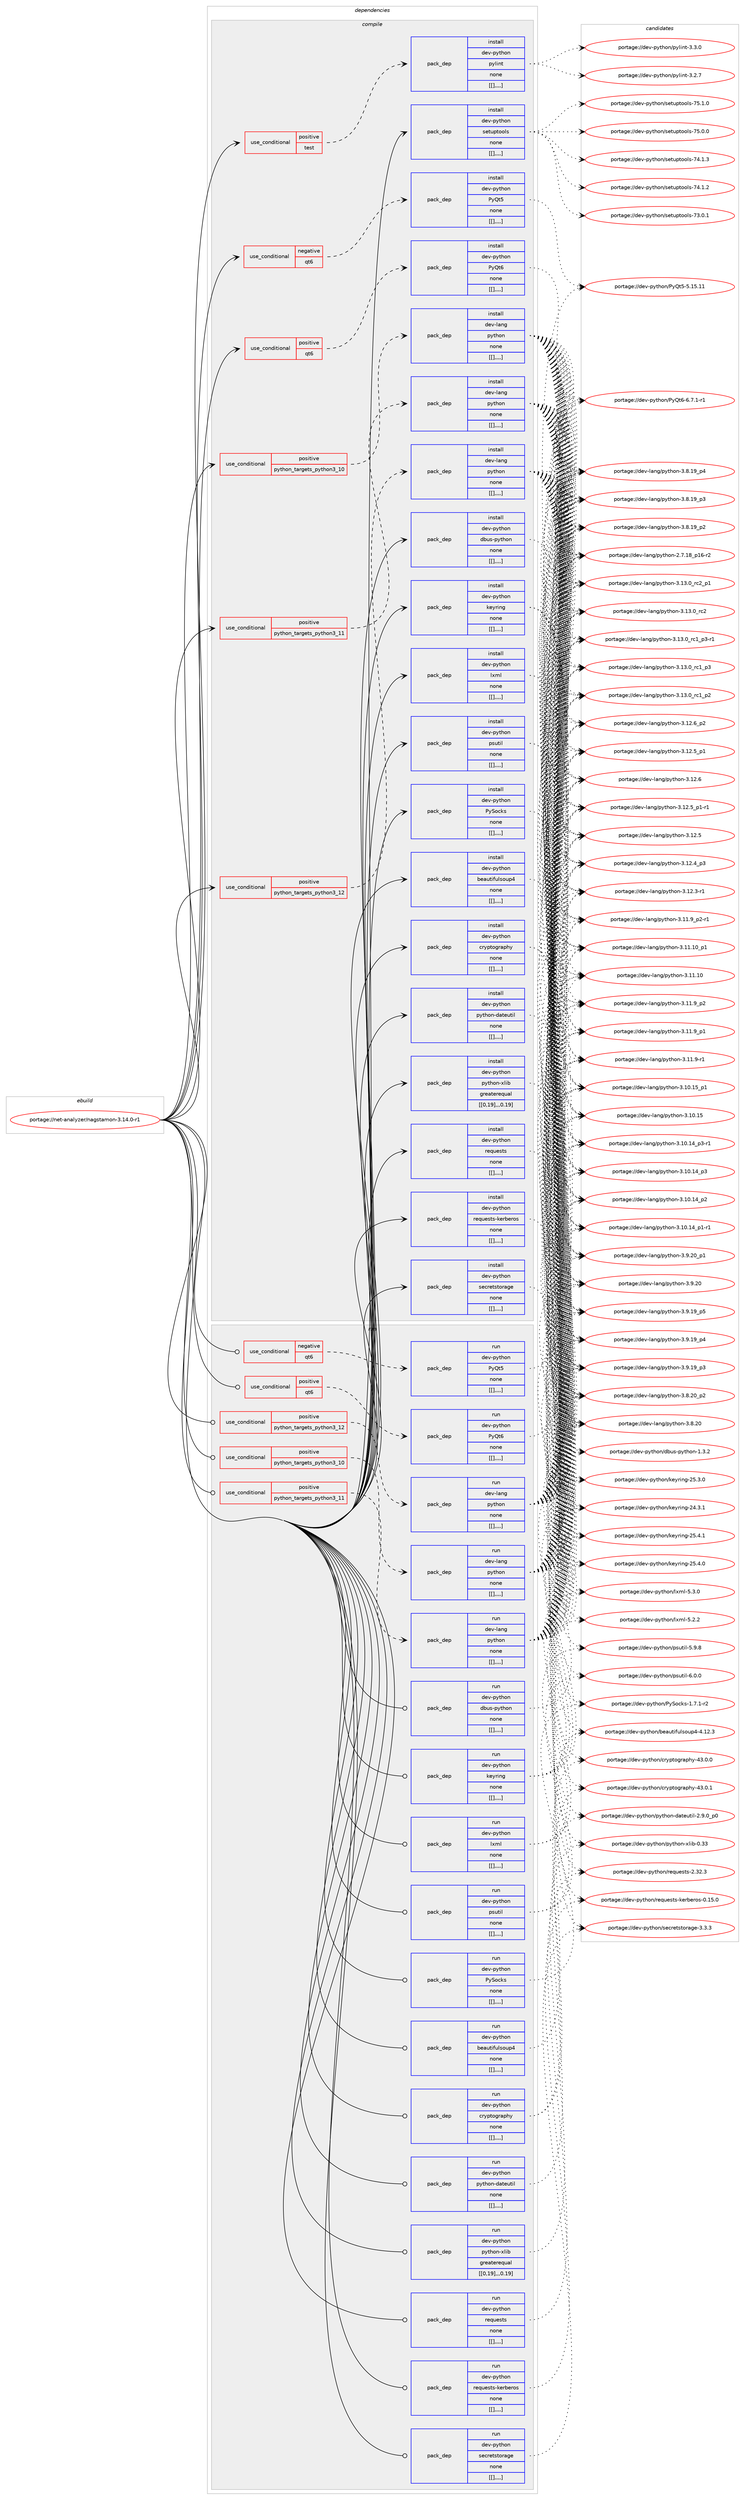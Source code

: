 digraph prolog {

# *************
# Graph options
# *************

newrank=true;
concentrate=true;
compound=true;
graph [rankdir=LR,fontname=Helvetica,fontsize=10,ranksep=1.5];#, ranksep=2.5, nodesep=0.2];
edge  [arrowhead=vee];
node  [fontname=Helvetica,fontsize=10];

# **********
# The ebuild
# **********

subgraph cluster_leftcol {
color=gray;
label=<<i>ebuild</i>>;
id [label="portage://net-analyzer/nagstamon-3.14.0-r1", color=red, width=4, href="../net-analyzer/nagstamon-3.14.0-r1.svg"];
}

# ****************
# The dependencies
# ****************

subgraph cluster_midcol {
color=gray;
label=<<i>dependencies</i>>;
subgraph cluster_compile {
fillcolor="#eeeeee";
style=filled;
label=<<i>compile</i>>;
subgraph cond91450 {
dependency350376 [label=<<TABLE BORDER="0" CELLBORDER="1" CELLSPACING="0" CELLPADDING="4"><TR><TD ROWSPAN="3" CELLPADDING="10">use_conditional</TD></TR><TR><TD>negative</TD></TR><TR><TD>qt6</TD></TR></TABLE>>, shape=none, color=red];
subgraph pack256323 {
dependency350377 [label=<<TABLE BORDER="0" CELLBORDER="1" CELLSPACING="0" CELLPADDING="4" WIDTH="220"><TR><TD ROWSPAN="6" CELLPADDING="30">pack_dep</TD></TR><TR><TD WIDTH="110">install</TD></TR><TR><TD>dev-python</TD></TR><TR><TD>PyQt5</TD></TR><TR><TD>none</TD></TR><TR><TD>[[],,,,]</TD></TR></TABLE>>, shape=none, color=blue];
}
dependency350376:e -> dependency350377:w [weight=20,style="dashed",arrowhead="vee"];
}
id:e -> dependency350376:w [weight=20,style="solid",arrowhead="vee"];
subgraph cond91451 {
dependency350378 [label=<<TABLE BORDER="0" CELLBORDER="1" CELLSPACING="0" CELLPADDING="4"><TR><TD ROWSPAN="3" CELLPADDING="10">use_conditional</TD></TR><TR><TD>positive</TD></TR><TR><TD>python_targets_python3_10</TD></TR></TABLE>>, shape=none, color=red];
subgraph pack256324 {
dependency350379 [label=<<TABLE BORDER="0" CELLBORDER="1" CELLSPACING="0" CELLPADDING="4" WIDTH="220"><TR><TD ROWSPAN="6" CELLPADDING="30">pack_dep</TD></TR><TR><TD WIDTH="110">install</TD></TR><TR><TD>dev-lang</TD></TR><TR><TD>python</TD></TR><TR><TD>none</TD></TR><TR><TD>[[],,,,]</TD></TR></TABLE>>, shape=none, color=blue];
}
dependency350378:e -> dependency350379:w [weight=20,style="dashed",arrowhead="vee"];
}
id:e -> dependency350378:w [weight=20,style="solid",arrowhead="vee"];
subgraph cond91452 {
dependency350380 [label=<<TABLE BORDER="0" CELLBORDER="1" CELLSPACING="0" CELLPADDING="4"><TR><TD ROWSPAN="3" CELLPADDING="10">use_conditional</TD></TR><TR><TD>positive</TD></TR><TR><TD>python_targets_python3_11</TD></TR></TABLE>>, shape=none, color=red];
subgraph pack256325 {
dependency350381 [label=<<TABLE BORDER="0" CELLBORDER="1" CELLSPACING="0" CELLPADDING="4" WIDTH="220"><TR><TD ROWSPAN="6" CELLPADDING="30">pack_dep</TD></TR><TR><TD WIDTH="110">install</TD></TR><TR><TD>dev-lang</TD></TR><TR><TD>python</TD></TR><TR><TD>none</TD></TR><TR><TD>[[],,,,]</TD></TR></TABLE>>, shape=none, color=blue];
}
dependency350380:e -> dependency350381:w [weight=20,style="dashed",arrowhead="vee"];
}
id:e -> dependency350380:w [weight=20,style="solid",arrowhead="vee"];
subgraph cond91453 {
dependency350382 [label=<<TABLE BORDER="0" CELLBORDER="1" CELLSPACING="0" CELLPADDING="4"><TR><TD ROWSPAN="3" CELLPADDING="10">use_conditional</TD></TR><TR><TD>positive</TD></TR><TR><TD>python_targets_python3_12</TD></TR></TABLE>>, shape=none, color=red];
subgraph pack256326 {
dependency350383 [label=<<TABLE BORDER="0" CELLBORDER="1" CELLSPACING="0" CELLPADDING="4" WIDTH="220"><TR><TD ROWSPAN="6" CELLPADDING="30">pack_dep</TD></TR><TR><TD WIDTH="110">install</TD></TR><TR><TD>dev-lang</TD></TR><TR><TD>python</TD></TR><TR><TD>none</TD></TR><TR><TD>[[],,,,]</TD></TR></TABLE>>, shape=none, color=blue];
}
dependency350382:e -> dependency350383:w [weight=20,style="dashed",arrowhead="vee"];
}
id:e -> dependency350382:w [weight=20,style="solid",arrowhead="vee"];
subgraph cond91454 {
dependency350384 [label=<<TABLE BORDER="0" CELLBORDER="1" CELLSPACING="0" CELLPADDING="4"><TR><TD ROWSPAN="3" CELLPADDING="10">use_conditional</TD></TR><TR><TD>positive</TD></TR><TR><TD>qt6</TD></TR></TABLE>>, shape=none, color=red];
subgraph pack256327 {
dependency350385 [label=<<TABLE BORDER="0" CELLBORDER="1" CELLSPACING="0" CELLPADDING="4" WIDTH="220"><TR><TD ROWSPAN="6" CELLPADDING="30">pack_dep</TD></TR><TR><TD WIDTH="110">install</TD></TR><TR><TD>dev-python</TD></TR><TR><TD>PyQt6</TD></TR><TR><TD>none</TD></TR><TR><TD>[[],,,,]</TD></TR></TABLE>>, shape=none, color=blue];
}
dependency350384:e -> dependency350385:w [weight=20,style="dashed",arrowhead="vee"];
}
id:e -> dependency350384:w [weight=20,style="solid",arrowhead="vee"];
subgraph cond91455 {
dependency350386 [label=<<TABLE BORDER="0" CELLBORDER="1" CELLSPACING="0" CELLPADDING="4"><TR><TD ROWSPAN="3" CELLPADDING="10">use_conditional</TD></TR><TR><TD>positive</TD></TR><TR><TD>test</TD></TR></TABLE>>, shape=none, color=red];
subgraph pack256328 {
dependency350387 [label=<<TABLE BORDER="0" CELLBORDER="1" CELLSPACING="0" CELLPADDING="4" WIDTH="220"><TR><TD ROWSPAN="6" CELLPADDING="30">pack_dep</TD></TR><TR><TD WIDTH="110">install</TD></TR><TR><TD>dev-python</TD></TR><TR><TD>pylint</TD></TR><TR><TD>none</TD></TR><TR><TD>[[],,,,]</TD></TR></TABLE>>, shape=none, color=blue];
}
dependency350386:e -> dependency350387:w [weight=20,style="dashed",arrowhead="vee"];
}
id:e -> dependency350386:w [weight=20,style="solid",arrowhead="vee"];
subgraph pack256329 {
dependency350388 [label=<<TABLE BORDER="0" CELLBORDER="1" CELLSPACING="0" CELLPADDING="4" WIDTH="220"><TR><TD ROWSPAN="6" CELLPADDING="30">pack_dep</TD></TR><TR><TD WIDTH="110">install</TD></TR><TR><TD>dev-python</TD></TR><TR><TD>PySocks</TD></TR><TR><TD>none</TD></TR><TR><TD>[[],,,,]</TD></TR></TABLE>>, shape=none, color=blue];
}
id:e -> dependency350388:w [weight=20,style="solid",arrowhead="vee"];
subgraph pack256330 {
dependency350389 [label=<<TABLE BORDER="0" CELLBORDER="1" CELLSPACING="0" CELLPADDING="4" WIDTH="220"><TR><TD ROWSPAN="6" CELLPADDING="30">pack_dep</TD></TR><TR><TD WIDTH="110">install</TD></TR><TR><TD>dev-python</TD></TR><TR><TD>beautifulsoup4</TD></TR><TR><TD>none</TD></TR><TR><TD>[[],,,,]</TD></TR></TABLE>>, shape=none, color=blue];
}
id:e -> dependency350389:w [weight=20,style="solid",arrowhead="vee"];
subgraph pack256331 {
dependency350390 [label=<<TABLE BORDER="0" CELLBORDER="1" CELLSPACING="0" CELLPADDING="4" WIDTH="220"><TR><TD ROWSPAN="6" CELLPADDING="30">pack_dep</TD></TR><TR><TD WIDTH="110">install</TD></TR><TR><TD>dev-python</TD></TR><TR><TD>cryptography</TD></TR><TR><TD>none</TD></TR><TR><TD>[[],,,,]</TD></TR></TABLE>>, shape=none, color=blue];
}
id:e -> dependency350390:w [weight=20,style="solid",arrowhead="vee"];
subgraph pack256332 {
dependency350391 [label=<<TABLE BORDER="0" CELLBORDER="1" CELLSPACING="0" CELLPADDING="4" WIDTH="220"><TR><TD ROWSPAN="6" CELLPADDING="30">pack_dep</TD></TR><TR><TD WIDTH="110">install</TD></TR><TR><TD>dev-python</TD></TR><TR><TD>dbus-python</TD></TR><TR><TD>none</TD></TR><TR><TD>[[],,,,]</TD></TR></TABLE>>, shape=none, color=blue];
}
id:e -> dependency350391:w [weight=20,style="solid",arrowhead="vee"];
subgraph pack256333 {
dependency350392 [label=<<TABLE BORDER="0" CELLBORDER="1" CELLSPACING="0" CELLPADDING="4" WIDTH="220"><TR><TD ROWSPAN="6" CELLPADDING="30">pack_dep</TD></TR><TR><TD WIDTH="110">install</TD></TR><TR><TD>dev-python</TD></TR><TR><TD>keyring</TD></TR><TR><TD>none</TD></TR><TR><TD>[[],,,,]</TD></TR></TABLE>>, shape=none, color=blue];
}
id:e -> dependency350392:w [weight=20,style="solid",arrowhead="vee"];
subgraph pack256334 {
dependency350393 [label=<<TABLE BORDER="0" CELLBORDER="1" CELLSPACING="0" CELLPADDING="4" WIDTH="220"><TR><TD ROWSPAN="6" CELLPADDING="30">pack_dep</TD></TR><TR><TD WIDTH="110">install</TD></TR><TR><TD>dev-python</TD></TR><TR><TD>lxml</TD></TR><TR><TD>none</TD></TR><TR><TD>[[],,,,]</TD></TR></TABLE>>, shape=none, color=blue];
}
id:e -> dependency350393:w [weight=20,style="solid",arrowhead="vee"];
subgraph pack256335 {
dependency350394 [label=<<TABLE BORDER="0" CELLBORDER="1" CELLSPACING="0" CELLPADDING="4" WIDTH="220"><TR><TD ROWSPAN="6" CELLPADDING="30">pack_dep</TD></TR><TR><TD WIDTH="110">install</TD></TR><TR><TD>dev-python</TD></TR><TR><TD>psutil</TD></TR><TR><TD>none</TD></TR><TR><TD>[[],,,,]</TD></TR></TABLE>>, shape=none, color=blue];
}
id:e -> dependency350394:w [weight=20,style="solid",arrowhead="vee"];
subgraph pack256336 {
dependency350395 [label=<<TABLE BORDER="0" CELLBORDER="1" CELLSPACING="0" CELLPADDING="4" WIDTH="220"><TR><TD ROWSPAN="6" CELLPADDING="30">pack_dep</TD></TR><TR><TD WIDTH="110">install</TD></TR><TR><TD>dev-python</TD></TR><TR><TD>python-dateutil</TD></TR><TR><TD>none</TD></TR><TR><TD>[[],,,,]</TD></TR></TABLE>>, shape=none, color=blue];
}
id:e -> dependency350395:w [weight=20,style="solid",arrowhead="vee"];
subgraph pack256337 {
dependency350396 [label=<<TABLE BORDER="0" CELLBORDER="1" CELLSPACING="0" CELLPADDING="4" WIDTH="220"><TR><TD ROWSPAN="6" CELLPADDING="30">pack_dep</TD></TR><TR><TD WIDTH="110">install</TD></TR><TR><TD>dev-python</TD></TR><TR><TD>python-xlib</TD></TR><TR><TD>greaterequal</TD></TR><TR><TD>[[0,19],,,0.19]</TD></TR></TABLE>>, shape=none, color=blue];
}
id:e -> dependency350396:w [weight=20,style="solid",arrowhead="vee"];
subgraph pack256338 {
dependency350397 [label=<<TABLE BORDER="0" CELLBORDER="1" CELLSPACING="0" CELLPADDING="4" WIDTH="220"><TR><TD ROWSPAN="6" CELLPADDING="30">pack_dep</TD></TR><TR><TD WIDTH="110">install</TD></TR><TR><TD>dev-python</TD></TR><TR><TD>requests</TD></TR><TR><TD>none</TD></TR><TR><TD>[[],,,,]</TD></TR></TABLE>>, shape=none, color=blue];
}
id:e -> dependency350397:w [weight=20,style="solid",arrowhead="vee"];
subgraph pack256339 {
dependency350398 [label=<<TABLE BORDER="0" CELLBORDER="1" CELLSPACING="0" CELLPADDING="4" WIDTH="220"><TR><TD ROWSPAN="6" CELLPADDING="30">pack_dep</TD></TR><TR><TD WIDTH="110">install</TD></TR><TR><TD>dev-python</TD></TR><TR><TD>requests-kerberos</TD></TR><TR><TD>none</TD></TR><TR><TD>[[],,,,]</TD></TR></TABLE>>, shape=none, color=blue];
}
id:e -> dependency350398:w [weight=20,style="solid",arrowhead="vee"];
subgraph pack256340 {
dependency350399 [label=<<TABLE BORDER="0" CELLBORDER="1" CELLSPACING="0" CELLPADDING="4" WIDTH="220"><TR><TD ROWSPAN="6" CELLPADDING="30">pack_dep</TD></TR><TR><TD WIDTH="110">install</TD></TR><TR><TD>dev-python</TD></TR><TR><TD>secretstorage</TD></TR><TR><TD>none</TD></TR><TR><TD>[[],,,,]</TD></TR></TABLE>>, shape=none, color=blue];
}
id:e -> dependency350399:w [weight=20,style="solid",arrowhead="vee"];
subgraph pack256341 {
dependency350400 [label=<<TABLE BORDER="0" CELLBORDER="1" CELLSPACING="0" CELLPADDING="4" WIDTH="220"><TR><TD ROWSPAN="6" CELLPADDING="30">pack_dep</TD></TR><TR><TD WIDTH="110">install</TD></TR><TR><TD>dev-python</TD></TR><TR><TD>setuptools</TD></TR><TR><TD>none</TD></TR><TR><TD>[[],,,,]</TD></TR></TABLE>>, shape=none, color=blue];
}
id:e -> dependency350400:w [weight=20,style="solid",arrowhead="vee"];
}
subgraph cluster_compileandrun {
fillcolor="#eeeeee";
style=filled;
label=<<i>compile and run</i>>;
}
subgraph cluster_run {
fillcolor="#eeeeee";
style=filled;
label=<<i>run</i>>;
subgraph cond91456 {
dependency350401 [label=<<TABLE BORDER="0" CELLBORDER="1" CELLSPACING="0" CELLPADDING="4"><TR><TD ROWSPAN="3" CELLPADDING="10">use_conditional</TD></TR><TR><TD>negative</TD></TR><TR><TD>qt6</TD></TR></TABLE>>, shape=none, color=red];
subgraph pack256342 {
dependency350402 [label=<<TABLE BORDER="0" CELLBORDER="1" CELLSPACING="0" CELLPADDING="4" WIDTH="220"><TR><TD ROWSPAN="6" CELLPADDING="30">pack_dep</TD></TR><TR><TD WIDTH="110">run</TD></TR><TR><TD>dev-python</TD></TR><TR><TD>PyQt5</TD></TR><TR><TD>none</TD></TR><TR><TD>[[],,,,]</TD></TR></TABLE>>, shape=none, color=blue];
}
dependency350401:e -> dependency350402:w [weight=20,style="dashed",arrowhead="vee"];
}
id:e -> dependency350401:w [weight=20,style="solid",arrowhead="odot"];
subgraph cond91457 {
dependency350403 [label=<<TABLE BORDER="0" CELLBORDER="1" CELLSPACING="0" CELLPADDING="4"><TR><TD ROWSPAN="3" CELLPADDING="10">use_conditional</TD></TR><TR><TD>positive</TD></TR><TR><TD>python_targets_python3_10</TD></TR></TABLE>>, shape=none, color=red];
subgraph pack256343 {
dependency350404 [label=<<TABLE BORDER="0" CELLBORDER="1" CELLSPACING="0" CELLPADDING="4" WIDTH="220"><TR><TD ROWSPAN="6" CELLPADDING="30">pack_dep</TD></TR><TR><TD WIDTH="110">run</TD></TR><TR><TD>dev-lang</TD></TR><TR><TD>python</TD></TR><TR><TD>none</TD></TR><TR><TD>[[],,,,]</TD></TR></TABLE>>, shape=none, color=blue];
}
dependency350403:e -> dependency350404:w [weight=20,style="dashed",arrowhead="vee"];
}
id:e -> dependency350403:w [weight=20,style="solid",arrowhead="odot"];
subgraph cond91458 {
dependency350405 [label=<<TABLE BORDER="0" CELLBORDER="1" CELLSPACING="0" CELLPADDING="4"><TR><TD ROWSPAN="3" CELLPADDING="10">use_conditional</TD></TR><TR><TD>positive</TD></TR><TR><TD>python_targets_python3_11</TD></TR></TABLE>>, shape=none, color=red];
subgraph pack256344 {
dependency350406 [label=<<TABLE BORDER="0" CELLBORDER="1" CELLSPACING="0" CELLPADDING="4" WIDTH="220"><TR><TD ROWSPAN="6" CELLPADDING="30">pack_dep</TD></TR><TR><TD WIDTH="110">run</TD></TR><TR><TD>dev-lang</TD></TR><TR><TD>python</TD></TR><TR><TD>none</TD></TR><TR><TD>[[],,,,]</TD></TR></TABLE>>, shape=none, color=blue];
}
dependency350405:e -> dependency350406:w [weight=20,style="dashed",arrowhead="vee"];
}
id:e -> dependency350405:w [weight=20,style="solid",arrowhead="odot"];
subgraph cond91459 {
dependency350407 [label=<<TABLE BORDER="0" CELLBORDER="1" CELLSPACING="0" CELLPADDING="4"><TR><TD ROWSPAN="3" CELLPADDING="10">use_conditional</TD></TR><TR><TD>positive</TD></TR><TR><TD>python_targets_python3_12</TD></TR></TABLE>>, shape=none, color=red];
subgraph pack256345 {
dependency350408 [label=<<TABLE BORDER="0" CELLBORDER="1" CELLSPACING="0" CELLPADDING="4" WIDTH="220"><TR><TD ROWSPAN="6" CELLPADDING="30">pack_dep</TD></TR><TR><TD WIDTH="110">run</TD></TR><TR><TD>dev-lang</TD></TR><TR><TD>python</TD></TR><TR><TD>none</TD></TR><TR><TD>[[],,,,]</TD></TR></TABLE>>, shape=none, color=blue];
}
dependency350407:e -> dependency350408:w [weight=20,style="dashed",arrowhead="vee"];
}
id:e -> dependency350407:w [weight=20,style="solid",arrowhead="odot"];
subgraph cond91460 {
dependency350409 [label=<<TABLE BORDER="0" CELLBORDER="1" CELLSPACING="0" CELLPADDING="4"><TR><TD ROWSPAN="3" CELLPADDING="10">use_conditional</TD></TR><TR><TD>positive</TD></TR><TR><TD>qt6</TD></TR></TABLE>>, shape=none, color=red];
subgraph pack256346 {
dependency350410 [label=<<TABLE BORDER="0" CELLBORDER="1" CELLSPACING="0" CELLPADDING="4" WIDTH="220"><TR><TD ROWSPAN="6" CELLPADDING="30">pack_dep</TD></TR><TR><TD WIDTH="110">run</TD></TR><TR><TD>dev-python</TD></TR><TR><TD>PyQt6</TD></TR><TR><TD>none</TD></TR><TR><TD>[[],,,,]</TD></TR></TABLE>>, shape=none, color=blue];
}
dependency350409:e -> dependency350410:w [weight=20,style="dashed",arrowhead="vee"];
}
id:e -> dependency350409:w [weight=20,style="solid",arrowhead="odot"];
subgraph pack256347 {
dependency350411 [label=<<TABLE BORDER="0" CELLBORDER="1" CELLSPACING="0" CELLPADDING="4" WIDTH="220"><TR><TD ROWSPAN="6" CELLPADDING="30">pack_dep</TD></TR><TR><TD WIDTH="110">run</TD></TR><TR><TD>dev-python</TD></TR><TR><TD>PySocks</TD></TR><TR><TD>none</TD></TR><TR><TD>[[],,,,]</TD></TR></TABLE>>, shape=none, color=blue];
}
id:e -> dependency350411:w [weight=20,style="solid",arrowhead="odot"];
subgraph pack256348 {
dependency350412 [label=<<TABLE BORDER="0" CELLBORDER="1" CELLSPACING="0" CELLPADDING="4" WIDTH="220"><TR><TD ROWSPAN="6" CELLPADDING="30">pack_dep</TD></TR><TR><TD WIDTH="110">run</TD></TR><TR><TD>dev-python</TD></TR><TR><TD>beautifulsoup4</TD></TR><TR><TD>none</TD></TR><TR><TD>[[],,,,]</TD></TR></TABLE>>, shape=none, color=blue];
}
id:e -> dependency350412:w [weight=20,style="solid",arrowhead="odot"];
subgraph pack256349 {
dependency350413 [label=<<TABLE BORDER="0" CELLBORDER="1" CELLSPACING="0" CELLPADDING="4" WIDTH="220"><TR><TD ROWSPAN="6" CELLPADDING="30">pack_dep</TD></TR><TR><TD WIDTH="110">run</TD></TR><TR><TD>dev-python</TD></TR><TR><TD>cryptography</TD></TR><TR><TD>none</TD></TR><TR><TD>[[],,,,]</TD></TR></TABLE>>, shape=none, color=blue];
}
id:e -> dependency350413:w [weight=20,style="solid",arrowhead="odot"];
subgraph pack256350 {
dependency350414 [label=<<TABLE BORDER="0" CELLBORDER="1" CELLSPACING="0" CELLPADDING="4" WIDTH="220"><TR><TD ROWSPAN="6" CELLPADDING="30">pack_dep</TD></TR><TR><TD WIDTH="110">run</TD></TR><TR><TD>dev-python</TD></TR><TR><TD>dbus-python</TD></TR><TR><TD>none</TD></TR><TR><TD>[[],,,,]</TD></TR></TABLE>>, shape=none, color=blue];
}
id:e -> dependency350414:w [weight=20,style="solid",arrowhead="odot"];
subgraph pack256351 {
dependency350415 [label=<<TABLE BORDER="0" CELLBORDER="1" CELLSPACING="0" CELLPADDING="4" WIDTH="220"><TR><TD ROWSPAN="6" CELLPADDING="30">pack_dep</TD></TR><TR><TD WIDTH="110">run</TD></TR><TR><TD>dev-python</TD></TR><TR><TD>keyring</TD></TR><TR><TD>none</TD></TR><TR><TD>[[],,,,]</TD></TR></TABLE>>, shape=none, color=blue];
}
id:e -> dependency350415:w [weight=20,style="solid",arrowhead="odot"];
subgraph pack256352 {
dependency350416 [label=<<TABLE BORDER="0" CELLBORDER="1" CELLSPACING="0" CELLPADDING="4" WIDTH="220"><TR><TD ROWSPAN="6" CELLPADDING="30">pack_dep</TD></TR><TR><TD WIDTH="110">run</TD></TR><TR><TD>dev-python</TD></TR><TR><TD>lxml</TD></TR><TR><TD>none</TD></TR><TR><TD>[[],,,,]</TD></TR></TABLE>>, shape=none, color=blue];
}
id:e -> dependency350416:w [weight=20,style="solid",arrowhead="odot"];
subgraph pack256353 {
dependency350417 [label=<<TABLE BORDER="0" CELLBORDER="1" CELLSPACING="0" CELLPADDING="4" WIDTH="220"><TR><TD ROWSPAN="6" CELLPADDING="30">pack_dep</TD></TR><TR><TD WIDTH="110">run</TD></TR><TR><TD>dev-python</TD></TR><TR><TD>psutil</TD></TR><TR><TD>none</TD></TR><TR><TD>[[],,,,]</TD></TR></TABLE>>, shape=none, color=blue];
}
id:e -> dependency350417:w [weight=20,style="solid",arrowhead="odot"];
subgraph pack256354 {
dependency350418 [label=<<TABLE BORDER="0" CELLBORDER="1" CELLSPACING="0" CELLPADDING="4" WIDTH="220"><TR><TD ROWSPAN="6" CELLPADDING="30">pack_dep</TD></TR><TR><TD WIDTH="110">run</TD></TR><TR><TD>dev-python</TD></TR><TR><TD>python-dateutil</TD></TR><TR><TD>none</TD></TR><TR><TD>[[],,,,]</TD></TR></TABLE>>, shape=none, color=blue];
}
id:e -> dependency350418:w [weight=20,style="solid",arrowhead="odot"];
subgraph pack256355 {
dependency350419 [label=<<TABLE BORDER="0" CELLBORDER="1" CELLSPACING="0" CELLPADDING="4" WIDTH="220"><TR><TD ROWSPAN="6" CELLPADDING="30">pack_dep</TD></TR><TR><TD WIDTH="110">run</TD></TR><TR><TD>dev-python</TD></TR><TR><TD>python-xlib</TD></TR><TR><TD>greaterequal</TD></TR><TR><TD>[[0,19],,,0.19]</TD></TR></TABLE>>, shape=none, color=blue];
}
id:e -> dependency350419:w [weight=20,style="solid",arrowhead="odot"];
subgraph pack256356 {
dependency350420 [label=<<TABLE BORDER="0" CELLBORDER="1" CELLSPACING="0" CELLPADDING="4" WIDTH="220"><TR><TD ROWSPAN="6" CELLPADDING="30">pack_dep</TD></TR><TR><TD WIDTH="110">run</TD></TR><TR><TD>dev-python</TD></TR><TR><TD>requests</TD></TR><TR><TD>none</TD></TR><TR><TD>[[],,,,]</TD></TR></TABLE>>, shape=none, color=blue];
}
id:e -> dependency350420:w [weight=20,style="solid",arrowhead="odot"];
subgraph pack256357 {
dependency350421 [label=<<TABLE BORDER="0" CELLBORDER="1" CELLSPACING="0" CELLPADDING="4" WIDTH="220"><TR><TD ROWSPAN="6" CELLPADDING="30">pack_dep</TD></TR><TR><TD WIDTH="110">run</TD></TR><TR><TD>dev-python</TD></TR><TR><TD>requests-kerberos</TD></TR><TR><TD>none</TD></TR><TR><TD>[[],,,,]</TD></TR></TABLE>>, shape=none, color=blue];
}
id:e -> dependency350421:w [weight=20,style="solid",arrowhead="odot"];
subgraph pack256358 {
dependency350422 [label=<<TABLE BORDER="0" CELLBORDER="1" CELLSPACING="0" CELLPADDING="4" WIDTH="220"><TR><TD ROWSPAN="6" CELLPADDING="30">pack_dep</TD></TR><TR><TD WIDTH="110">run</TD></TR><TR><TD>dev-python</TD></TR><TR><TD>secretstorage</TD></TR><TR><TD>none</TD></TR><TR><TD>[[],,,,]</TD></TR></TABLE>>, shape=none, color=blue];
}
id:e -> dependency350422:w [weight=20,style="solid",arrowhead="odot"];
}
}

# **************
# The candidates
# **************

subgraph cluster_choices {
rank=same;
color=gray;
label=<<i>candidates</i>>;

subgraph choice256323 {
color=black;
nodesep=1;
choice10010111845112121116104111110478012181116534553464953464949 [label="portage://dev-python/PyQt5-5.15.11", color=red, width=4,href="../dev-python/PyQt5-5.15.11.svg"];
dependency350377:e -> choice10010111845112121116104111110478012181116534553464953464949:w [style=dotted,weight="100"];
}
subgraph choice256324 {
color=black;
nodesep=1;
choice100101118451089711010347112121116104111110455146495146489511499509511249 [label="portage://dev-lang/python-3.13.0_rc2_p1", color=red, width=4,href="../dev-lang/python-3.13.0_rc2_p1.svg"];
choice10010111845108971101034711212111610411111045514649514648951149950 [label="portage://dev-lang/python-3.13.0_rc2", color=red, width=4,href="../dev-lang/python-3.13.0_rc2.svg"];
choice1001011184510897110103471121211161041111104551464951464895114994995112514511449 [label="portage://dev-lang/python-3.13.0_rc1_p3-r1", color=red, width=4,href="../dev-lang/python-3.13.0_rc1_p3-r1.svg"];
choice100101118451089711010347112121116104111110455146495146489511499499511251 [label="portage://dev-lang/python-3.13.0_rc1_p3", color=red, width=4,href="../dev-lang/python-3.13.0_rc1_p3.svg"];
choice100101118451089711010347112121116104111110455146495146489511499499511250 [label="portage://dev-lang/python-3.13.0_rc1_p2", color=red, width=4,href="../dev-lang/python-3.13.0_rc1_p2.svg"];
choice100101118451089711010347112121116104111110455146495046549511250 [label="portage://dev-lang/python-3.12.6_p2", color=red, width=4,href="../dev-lang/python-3.12.6_p2.svg"];
choice10010111845108971101034711212111610411111045514649504654 [label="portage://dev-lang/python-3.12.6", color=red, width=4,href="../dev-lang/python-3.12.6.svg"];
choice1001011184510897110103471121211161041111104551464950465395112494511449 [label="portage://dev-lang/python-3.12.5_p1-r1", color=red, width=4,href="../dev-lang/python-3.12.5_p1-r1.svg"];
choice100101118451089711010347112121116104111110455146495046539511249 [label="portage://dev-lang/python-3.12.5_p1", color=red, width=4,href="../dev-lang/python-3.12.5_p1.svg"];
choice10010111845108971101034711212111610411111045514649504653 [label="portage://dev-lang/python-3.12.5", color=red, width=4,href="../dev-lang/python-3.12.5.svg"];
choice100101118451089711010347112121116104111110455146495046529511251 [label="portage://dev-lang/python-3.12.4_p3", color=red, width=4,href="../dev-lang/python-3.12.4_p3.svg"];
choice100101118451089711010347112121116104111110455146495046514511449 [label="portage://dev-lang/python-3.12.3-r1", color=red, width=4,href="../dev-lang/python-3.12.3-r1.svg"];
choice10010111845108971101034711212111610411111045514649494649489511249 [label="portage://dev-lang/python-3.11.10_p1", color=red, width=4,href="../dev-lang/python-3.11.10_p1.svg"];
choice1001011184510897110103471121211161041111104551464949464948 [label="portage://dev-lang/python-3.11.10", color=red, width=4,href="../dev-lang/python-3.11.10.svg"];
choice1001011184510897110103471121211161041111104551464949465795112504511449 [label="portage://dev-lang/python-3.11.9_p2-r1", color=red, width=4,href="../dev-lang/python-3.11.9_p2-r1.svg"];
choice100101118451089711010347112121116104111110455146494946579511250 [label="portage://dev-lang/python-3.11.9_p2", color=red, width=4,href="../dev-lang/python-3.11.9_p2.svg"];
choice100101118451089711010347112121116104111110455146494946579511249 [label="portage://dev-lang/python-3.11.9_p1", color=red, width=4,href="../dev-lang/python-3.11.9_p1.svg"];
choice100101118451089711010347112121116104111110455146494946574511449 [label="portage://dev-lang/python-3.11.9-r1", color=red, width=4,href="../dev-lang/python-3.11.9-r1.svg"];
choice10010111845108971101034711212111610411111045514649484649539511249 [label="portage://dev-lang/python-3.10.15_p1", color=red, width=4,href="../dev-lang/python-3.10.15_p1.svg"];
choice1001011184510897110103471121211161041111104551464948464953 [label="portage://dev-lang/python-3.10.15", color=red, width=4,href="../dev-lang/python-3.10.15.svg"];
choice100101118451089711010347112121116104111110455146494846495295112514511449 [label="portage://dev-lang/python-3.10.14_p3-r1", color=red, width=4,href="../dev-lang/python-3.10.14_p3-r1.svg"];
choice10010111845108971101034711212111610411111045514649484649529511251 [label="portage://dev-lang/python-3.10.14_p3", color=red, width=4,href="../dev-lang/python-3.10.14_p3.svg"];
choice10010111845108971101034711212111610411111045514649484649529511250 [label="portage://dev-lang/python-3.10.14_p2", color=red, width=4,href="../dev-lang/python-3.10.14_p2.svg"];
choice100101118451089711010347112121116104111110455146494846495295112494511449 [label="portage://dev-lang/python-3.10.14_p1-r1", color=red, width=4,href="../dev-lang/python-3.10.14_p1-r1.svg"];
choice100101118451089711010347112121116104111110455146574650489511249 [label="portage://dev-lang/python-3.9.20_p1", color=red, width=4,href="../dev-lang/python-3.9.20_p1.svg"];
choice10010111845108971101034711212111610411111045514657465048 [label="portage://dev-lang/python-3.9.20", color=red, width=4,href="../dev-lang/python-3.9.20.svg"];
choice100101118451089711010347112121116104111110455146574649579511253 [label="portage://dev-lang/python-3.9.19_p5", color=red, width=4,href="../dev-lang/python-3.9.19_p5.svg"];
choice100101118451089711010347112121116104111110455146574649579511252 [label="portage://dev-lang/python-3.9.19_p4", color=red, width=4,href="../dev-lang/python-3.9.19_p4.svg"];
choice100101118451089711010347112121116104111110455146574649579511251 [label="portage://dev-lang/python-3.9.19_p3", color=red, width=4,href="../dev-lang/python-3.9.19_p3.svg"];
choice100101118451089711010347112121116104111110455146564650489511250 [label="portage://dev-lang/python-3.8.20_p2", color=red, width=4,href="../dev-lang/python-3.8.20_p2.svg"];
choice10010111845108971101034711212111610411111045514656465048 [label="portage://dev-lang/python-3.8.20", color=red, width=4,href="../dev-lang/python-3.8.20.svg"];
choice100101118451089711010347112121116104111110455146564649579511252 [label="portage://dev-lang/python-3.8.19_p4", color=red, width=4,href="../dev-lang/python-3.8.19_p4.svg"];
choice100101118451089711010347112121116104111110455146564649579511251 [label="portage://dev-lang/python-3.8.19_p3", color=red, width=4,href="../dev-lang/python-3.8.19_p3.svg"];
choice100101118451089711010347112121116104111110455146564649579511250 [label="portage://dev-lang/python-3.8.19_p2", color=red, width=4,href="../dev-lang/python-3.8.19_p2.svg"];
choice100101118451089711010347112121116104111110455046554649569511249544511450 [label="portage://dev-lang/python-2.7.18_p16-r2", color=red, width=4,href="../dev-lang/python-2.7.18_p16-r2.svg"];
dependency350379:e -> choice100101118451089711010347112121116104111110455146495146489511499509511249:w [style=dotted,weight="100"];
dependency350379:e -> choice10010111845108971101034711212111610411111045514649514648951149950:w [style=dotted,weight="100"];
dependency350379:e -> choice1001011184510897110103471121211161041111104551464951464895114994995112514511449:w [style=dotted,weight="100"];
dependency350379:e -> choice100101118451089711010347112121116104111110455146495146489511499499511251:w [style=dotted,weight="100"];
dependency350379:e -> choice100101118451089711010347112121116104111110455146495146489511499499511250:w [style=dotted,weight="100"];
dependency350379:e -> choice100101118451089711010347112121116104111110455146495046549511250:w [style=dotted,weight="100"];
dependency350379:e -> choice10010111845108971101034711212111610411111045514649504654:w [style=dotted,weight="100"];
dependency350379:e -> choice1001011184510897110103471121211161041111104551464950465395112494511449:w [style=dotted,weight="100"];
dependency350379:e -> choice100101118451089711010347112121116104111110455146495046539511249:w [style=dotted,weight="100"];
dependency350379:e -> choice10010111845108971101034711212111610411111045514649504653:w [style=dotted,weight="100"];
dependency350379:e -> choice100101118451089711010347112121116104111110455146495046529511251:w [style=dotted,weight="100"];
dependency350379:e -> choice100101118451089711010347112121116104111110455146495046514511449:w [style=dotted,weight="100"];
dependency350379:e -> choice10010111845108971101034711212111610411111045514649494649489511249:w [style=dotted,weight="100"];
dependency350379:e -> choice1001011184510897110103471121211161041111104551464949464948:w [style=dotted,weight="100"];
dependency350379:e -> choice1001011184510897110103471121211161041111104551464949465795112504511449:w [style=dotted,weight="100"];
dependency350379:e -> choice100101118451089711010347112121116104111110455146494946579511250:w [style=dotted,weight="100"];
dependency350379:e -> choice100101118451089711010347112121116104111110455146494946579511249:w [style=dotted,weight="100"];
dependency350379:e -> choice100101118451089711010347112121116104111110455146494946574511449:w [style=dotted,weight="100"];
dependency350379:e -> choice10010111845108971101034711212111610411111045514649484649539511249:w [style=dotted,weight="100"];
dependency350379:e -> choice1001011184510897110103471121211161041111104551464948464953:w [style=dotted,weight="100"];
dependency350379:e -> choice100101118451089711010347112121116104111110455146494846495295112514511449:w [style=dotted,weight="100"];
dependency350379:e -> choice10010111845108971101034711212111610411111045514649484649529511251:w [style=dotted,weight="100"];
dependency350379:e -> choice10010111845108971101034711212111610411111045514649484649529511250:w [style=dotted,weight="100"];
dependency350379:e -> choice100101118451089711010347112121116104111110455146494846495295112494511449:w [style=dotted,weight="100"];
dependency350379:e -> choice100101118451089711010347112121116104111110455146574650489511249:w [style=dotted,weight="100"];
dependency350379:e -> choice10010111845108971101034711212111610411111045514657465048:w [style=dotted,weight="100"];
dependency350379:e -> choice100101118451089711010347112121116104111110455146574649579511253:w [style=dotted,weight="100"];
dependency350379:e -> choice100101118451089711010347112121116104111110455146574649579511252:w [style=dotted,weight="100"];
dependency350379:e -> choice100101118451089711010347112121116104111110455146574649579511251:w [style=dotted,weight="100"];
dependency350379:e -> choice100101118451089711010347112121116104111110455146564650489511250:w [style=dotted,weight="100"];
dependency350379:e -> choice10010111845108971101034711212111610411111045514656465048:w [style=dotted,weight="100"];
dependency350379:e -> choice100101118451089711010347112121116104111110455146564649579511252:w [style=dotted,weight="100"];
dependency350379:e -> choice100101118451089711010347112121116104111110455146564649579511251:w [style=dotted,weight="100"];
dependency350379:e -> choice100101118451089711010347112121116104111110455146564649579511250:w [style=dotted,weight="100"];
dependency350379:e -> choice100101118451089711010347112121116104111110455046554649569511249544511450:w [style=dotted,weight="100"];
}
subgraph choice256325 {
color=black;
nodesep=1;
choice100101118451089711010347112121116104111110455146495146489511499509511249 [label="portage://dev-lang/python-3.13.0_rc2_p1", color=red, width=4,href="../dev-lang/python-3.13.0_rc2_p1.svg"];
choice10010111845108971101034711212111610411111045514649514648951149950 [label="portage://dev-lang/python-3.13.0_rc2", color=red, width=4,href="../dev-lang/python-3.13.0_rc2.svg"];
choice1001011184510897110103471121211161041111104551464951464895114994995112514511449 [label="portage://dev-lang/python-3.13.0_rc1_p3-r1", color=red, width=4,href="../dev-lang/python-3.13.0_rc1_p3-r1.svg"];
choice100101118451089711010347112121116104111110455146495146489511499499511251 [label="portage://dev-lang/python-3.13.0_rc1_p3", color=red, width=4,href="../dev-lang/python-3.13.0_rc1_p3.svg"];
choice100101118451089711010347112121116104111110455146495146489511499499511250 [label="portage://dev-lang/python-3.13.0_rc1_p2", color=red, width=4,href="../dev-lang/python-3.13.0_rc1_p2.svg"];
choice100101118451089711010347112121116104111110455146495046549511250 [label="portage://dev-lang/python-3.12.6_p2", color=red, width=4,href="../dev-lang/python-3.12.6_p2.svg"];
choice10010111845108971101034711212111610411111045514649504654 [label="portage://dev-lang/python-3.12.6", color=red, width=4,href="../dev-lang/python-3.12.6.svg"];
choice1001011184510897110103471121211161041111104551464950465395112494511449 [label="portage://dev-lang/python-3.12.5_p1-r1", color=red, width=4,href="../dev-lang/python-3.12.5_p1-r1.svg"];
choice100101118451089711010347112121116104111110455146495046539511249 [label="portage://dev-lang/python-3.12.5_p1", color=red, width=4,href="../dev-lang/python-3.12.5_p1.svg"];
choice10010111845108971101034711212111610411111045514649504653 [label="portage://dev-lang/python-3.12.5", color=red, width=4,href="../dev-lang/python-3.12.5.svg"];
choice100101118451089711010347112121116104111110455146495046529511251 [label="portage://dev-lang/python-3.12.4_p3", color=red, width=4,href="../dev-lang/python-3.12.4_p3.svg"];
choice100101118451089711010347112121116104111110455146495046514511449 [label="portage://dev-lang/python-3.12.3-r1", color=red, width=4,href="../dev-lang/python-3.12.3-r1.svg"];
choice10010111845108971101034711212111610411111045514649494649489511249 [label="portage://dev-lang/python-3.11.10_p1", color=red, width=4,href="../dev-lang/python-3.11.10_p1.svg"];
choice1001011184510897110103471121211161041111104551464949464948 [label="portage://dev-lang/python-3.11.10", color=red, width=4,href="../dev-lang/python-3.11.10.svg"];
choice1001011184510897110103471121211161041111104551464949465795112504511449 [label="portage://dev-lang/python-3.11.9_p2-r1", color=red, width=4,href="../dev-lang/python-3.11.9_p2-r1.svg"];
choice100101118451089711010347112121116104111110455146494946579511250 [label="portage://dev-lang/python-3.11.9_p2", color=red, width=4,href="../dev-lang/python-3.11.9_p2.svg"];
choice100101118451089711010347112121116104111110455146494946579511249 [label="portage://dev-lang/python-3.11.9_p1", color=red, width=4,href="../dev-lang/python-3.11.9_p1.svg"];
choice100101118451089711010347112121116104111110455146494946574511449 [label="portage://dev-lang/python-3.11.9-r1", color=red, width=4,href="../dev-lang/python-3.11.9-r1.svg"];
choice10010111845108971101034711212111610411111045514649484649539511249 [label="portage://dev-lang/python-3.10.15_p1", color=red, width=4,href="../dev-lang/python-3.10.15_p1.svg"];
choice1001011184510897110103471121211161041111104551464948464953 [label="portage://dev-lang/python-3.10.15", color=red, width=4,href="../dev-lang/python-3.10.15.svg"];
choice100101118451089711010347112121116104111110455146494846495295112514511449 [label="portage://dev-lang/python-3.10.14_p3-r1", color=red, width=4,href="../dev-lang/python-3.10.14_p3-r1.svg"];
choice10010111845108971101034711212111610411111045514649484649529511251 [label="portage://dev-lang/python-3.10.14_p3", color=red, width=4,href="../dev-lang/python-3.10.14_p3.svg"];
choice10010111845108971101034711212111610411111045514649484649529511250 [label="portage://dev-lang/python-3.10.14_p2", color=red, width=4,href="../dev-lang/python-3.10.14_p2.svg"];
choice100101118451089711010347112121116104111110455146494846495295112494511449 [label="portage://dev-lang/python-3.10.14_p1-r1", color=red, width=4,href="../dev-lang/python-3.10.14_p1-r1.svg"];
choice100101118451089711010347112121116104111110455146574650489511249 [label="portage://dev-lang/python-3.9.20_p1", color=red, width=4,href="../dev-lang/python-3.9.20_p1.svg"];
choice10010111845108971101034711212111610411111045514657465048 [label="portage://dev-lang/python-3.9.20", color=red, width=4,href="../dev-lang/python-3.9.20.svg"];
choice100101118451089711010347112121116104111110455146574649579511253 [label="portage://dev-lang/python-3.9.19_p5", color=red, width=4,href="../dev-lang/python-3.9.19_p5.svg"];
choice100101118451089711010347112121116104111110455146574649579511252 [label="portage://dev-lang/python-3.9.19_p4", color=red, width=4,href="../dev-lang/python-3.9.19_p4.svg"];
choice100101118451089711010347112121116104111110455146574649579511251 [label="portage://dev-lang/python-3.9.19_p3", color=red, width=4,href="../dev-lang/python-3.9.19_p3.svg"];
choice100101118451089711010347112121116104111110455146564650489511250 [label="portage://dev-lang/python-3.8.20_p2", color=red, width=4,href="../dev-lang/python-3.8.20_p2.svg"];
choice10010111845108971101034711212111610411111045514656465048 [label="portage://dev-lang/python-3.8.20", color=red, width=4,href="../dev-lang/python-3.8.20.svg"];
choice100101118451089711010347112121116104111110455146564649579511252 [label="portage://dev-lang/python-3.8.19_p4", color=red, width=4,href="../dev-lang/python-3.8.19_p4.svg"];
choice100101118451089711010347112121116104111110455146564649579511251 [label="portage://dev-lang/python-3.8.19_p3", color=red, width=4,href="../dev-lang/python-3.8.19_p3.svg"];
choice100101118451089711010347112121116104111110455146564649579511250 [label="portage://dev-lang/python-3.8.19_p2", color=red, width=4,href="../dev-lang/python-3.8.19_p2.svg"];
choice100101118451089711010347112121116104111110455046554649569511249544511450 [label="portage://dev-lang/python-2.7.18_p16-r2", color=red, width=4,href="../dev-lang/python-2.7.18_p16-r2.svg"];
dependency350381:e -> choice100101118451089711010347112121116104111110455146495146489511499509511249:w [style=dotted,weight="100"];
dependency350381:e -> choice10010111845108971101034711212111610411111045514649514648951149950:w [style=dotted,weight="100"];
dependency350381:e -> choice1001011184510897110103471121211161041111104551464951464895114994995112514511449:w [style=dotted,weight="100"];
dependency350381:e -> choice100101118451089711010347112121116104111110455146495146489511499499511251:w [style=dotted,weight="100"];
dependency350381:e -> choice100101118451089711010347112121116104111110455146495146489511499499511250:w [style=dotted,weight="100"];
dependency350381:e -> choice100101118451089711010347112121116104111110455146495046549511250:w [style=dotted,weight="100"];
dependency350381:e -> choice10010111845108971101034711212111610411111045514649504654:w [style=dotted,weight="100"];
dependency350381:e -> choice1001011184510897110103471121211161041111104551464950465395112494511449:w [style=dotted,weight="100"];
dependency350381:e -> choice100101118451089711010347112121116104111110455146495046539511249:w [style=dotted,weight="100"];
dependency350381:e -> choice10010111845108971101034711212111610411111045514649504653:w [style=dotted,weight="100"];
dependency350381:e -> choice100101118451089711010347112121116104111110455146495046529511251:w [style=dotted,weight="100"];
dependency350381:e -> choice100101118451089711010347112121116104111110455146495046514511449:w [style=dotted,weight="100"];
dependency350381:e -> choice10010111845108971101034711212111610411111045514649494649489511249:w [style=dotted,weight="100"];
dependency350381:e -> choice1001011184510897110103471121211161041111104551464949464948:w [style=dotted,weight="100"];
dependency350381:e -> choice1001011184510897110103471121211161041111104551464949465795112504511449:w [style=dotted,weight="100"];
dependency350381:e -> choice100101118451089711010347112121116104111110455146494946579511250:w [style=dotted,weight="100"];
dependency350381:e -> choice100101118451089711010347112121116104111110455146494946579511249:w [style=dotted,weight="100"];
dependency350381:e -> choice100101118451089711010347112121116104111110455146494946574511449:w [style=dotted,weight="100"];
dependency350381:e -> choice10010111845108971101034711212111610411111045514649484649539511249:w [style=dotted,weight="100"];
dependency350381:e -> choice1001011184510897110103471121211161041111104551464948464953:w [style=dotted,weight="100"];
dependency350381:e -> choice100101118451089711010347112121116104111110455146494846495295112514511449:w [style=dotted,weight="100"];
dependency350381:e -> choice10010111845108971101034711212111610411111045514649484649529511251:w [style=dotted,weight="100"];
dependency350381:e -> choice10010111845108971101034711212111610411111045514649484649529511250:w [style=dotted,weight="100"];
dependency350381:e -> choice100101118451089711010347112121116104111110455146494846495295112494511449:w [style=dotted,weight="100"];
dependency350381:e -> choice100101118451089711010347112121116104111110455146574650489511249:w [style=dotted,weight="100"];
dependency350381:e -> choice10010111845108971101034711212111610411111045514657465048:w [style=dotted,weight="100"];
dependency350381:e -> choice100101118451089711010347112121116104111110455146574649579511253:w [style=dotted,weight="100"];
dependency350381:e -> choice100101118451089711010347112121116104111110455146574649579511252:w [style=dotted,weight="100"];
dependency350381:e -> choice100101118451089711010347112121116104111110455146574649579511251:w [style=dotted,weight="100"];
dependency350381:e -> choice100101118451089711010347112121116104111110455146564650489511250:w [style=dotted,weight="100"];
dependency350381:e -> choice10010111845108971101034711212111610411111045514656465048:w [style=dotted,weight="100"];
dependency350381:e -> choice100101118451089711010347112121116104111110455146564649579511252:w [style=dotted,weight="100"];
dependency350381:e -> choice100101118451089711010347112121116104111110455146564649579511251:w [style=dotted,weight="100"];
dependency350381:e -> choice100101118451089711010347112121116104111110455146564649579511250:w [style=dotted,weight="100"];
dependency350381:e -> choice100101118451089711010347112121116104111110455046554649569511249544511450:w [style=dotted,weight="100"];
}
subgraph choice256326 {
color=black;
nodesep=1;
choice100101118451089711010347112121116104111110455146495146489511499509511249 [label="portage://dev-lang/python-3.13.0_rc2_p1", color=red, width=4,href="../dev-lang/python-3.13.0_rc2_p1.svg"];
choice10010111845108971101034711212111610411111045514649514648951149950 [label="portage://dev-lang/python-3.13.0_rc2", color=red, width=4,href="../dev-lang/python-3.13.0_rc2.svg"];
choice1001011184510897110103471121211161041111104551464951464895114994995112514511449 [label="portage://dev-lang/python-3.13.0_rc1_p3-r1", color=red, width=4,href="../dev-lang/python-3.13.0_rc1_p3-r1.svg"];
choice100101118451089711010347112121116104111110455146495146489511499499511251 [label="portage://dev-lang/python-3.13.0_rc1_p3", color=red, width=4,href="../dev-lang/python-3.13.0_rc1_p3.svg"];
choice100101118451089711010347112121116104111110455146495146489511499499511250 [label="portage://dev-lang/python-3.13.0_rc1_p2", color=red, width=4,href="../dev-lang/python-3.13.0_rc1_p2.svg"];
choice100101118451089711010347112121116104111110455146495046549511250 [label="portage://dev-lang/python-3.12.6_p2", color=red, width=4,href="../dev-lang/python-3.12.6_p2.svg"];
choice10010111845108971101034711212111610411111045514649504654 [label="portage://dev-lang/python-3.12.6", color=red, width=4,href="../dev-lang/python-3.12.6.svg"];
choice1001011184510897110103471121211161041111104551464950465395112494511449 [label="portage://dev-lang/python-3.12.5_p1-r1", color=red, width=4,href="../dev-lang/python-3.12.5_p1-r1.svg"];
choice100101118451089711010347112121116104111110455146495046539511249 [label="portage://dev-lang/python-3.12.5_p1", color=red, width=4,href="../dev-lang/python-3.12.5_p1.svg"];
choice10010111845108971101034711212111610411111045514649504653 [label="portage://dev-lang/python-3.12.5", color=red, width=4,href="../dev-lang/python-3.12.5.svg"];
choice100101118451089711010347112121116104111110455146495046529511251 [label="portage://dev-lang/python-3.12.4_p3", color=red, width=4,href="../dev-lang/python-3.12.4_p3.svg"];
choice100101118451089711010347112121116104111110455146495046514511449 [label="portage://dev-lang/python-3.12.3-r1", color=red, width=4,href="../dev-lang/python-3.12.3-r1.svg"];
choice10010111845108971101034711212111610411111045514649494649489511249 [label="portage://dev-lang/python-3.11.10_p1", color=red, width=4,href="../dev-lang/python-3.11.10_p1.svg"];
choice1001011184510897110103471121211161041111104551464949464948 [label="portage://dev-lang/python-3.11.10", color=red, width=4,href="../dev-lang/python-3.11.10.svg"];
choice1001011184510897110103471121211161041111104551464949465795112504511449 [label="portage://dev-lang/python-3.11.9_p2-r1", color=red, width=4,href="../dev-lang/python-3.11.9_p2-r1.svg"];
choice100101118451089711010347112121116104111110455146494946579511250 [label="portage://dev-lang/python-3.11.9_p2", color=red, width=4,href="../dev-lang/python-3.11.9_p2.svg"];
choice100101118451089711010347112121116104111110455146494946579511249 [label="portage://dev-lang/python-3.11.9_p1", color=red, width=4,href="../dev-lang/python-3.11.9_p1.svg"];
choice100101118451089711010347112121116104111110455146494946574511449 [label="portage://dev-lang/python-3.11.9-r1", color=red, width=4,href="../dev-lang/python-3.11.9-r1.svg"];
choice10010111845108971101034711212111610411111045514649484649539511249 [label="portage://dev-lang/python-3.10.15_p1", color=red, width=4,href="../dev-lang/python-3.10.15_p1.svg"];
choice1001011184510897110103471121211161041111104551464948464953 [label="portage://dev-lang/python-3.10.15", color=red, width=4,href="../dev-lang/python-3.10.15.svg"];
choice100101118451089711010347112121116104111110455146494846495295112514511449 [label="portage://dev-lang/python-3.10.14_p3-r1", color=red, width=4,href="../dev-lang/python-3.10.14_p3-r1.svg"];
choice10010111845108971101034711212111610411111045514649484649529511251 [label="portage://dev-lang/python-3.10.14_p3", color=red, width=4,href="../dev-lang/python-3.10.14_p3.svg"];
choice10010111845108971101034711212111610411111045514649484649529511250 [label="portage://dev-lang/python-3.10.14_p2", color=red, width=4,href="../dev-lang/python-3.10.14_p2.svg"];
choice100101118451089711010347112121116104111110455146494846495295112494511449 [label="portage://dev-lang/python-3.10.14_p1-r1", color=red, width=4,href="../dev-lang/python-3.10.14_p1-r1.svg"];
choice100101118451089711010347112121116104111110455146574650489511249 [label="portage://dev-lang/python-3.9.20_p1", color=red, width=4,href="../dev-lang/python-3.9.20_p1.svg"];
choice10010111845108971101034711212111610411111045514657465048 [label="portage://dev-lang/python-3.9.20", color=red, width=4,href="../dev-lang/python-3.9.20.svg"];
choice100101118451089711010347112121116104111110455146574649579511253 [label="portage://dev-lang/python-3.9.19_p5", color=red, width=4,href="../dev-lang/python-3.9.19_p5.svg"];
choice100101118451089711010347112121116104111110455146574649579511252 [label="portage://dev-lang/python-3.9.19_p4", color=red, width=4,href="../dev-lang/python-3.9.19_p4.svg"];
choice100101118451089711010347112121116104111110455146574649579511251 [label="portage://dev-lang/python-3.9.19_p3", color=red, width=4,href="../dev-lang/python-3.9.19_p3.svg"];
choice100101118451089711010347112121116104111110455146564650489511250 [label="portage://dev-lang/python-3.8.20_p2", color=red, width=4,href="../dev-lang/python-3.8.20_p2.svg"];
choice10010111845108971101034711212111610411111045514656465048 [label="portage://dev-lang/python-3.8.20", color=red, width=4,href="../dev-lang/python-3.8.20.svg"];
choice100101118451089711010347112121116104111110455146564649579511252 [label="portage://dev-lang/python-3.8.19_p4", color=red, width=4,href="../dev-lang/python-3.8.19_p4.svg"];
choice100101118451089711010347112121116104111110455146564649579511251 [label="portage://dev-lang/python-3.8.19_p3", color=red, width=4,href="../dev-lang/python-3.8.19_p3.svg"];
choice100101118451089711010347112121116104111110455146564649579511250 [label="portage://dev-lang/python-3.8.19_p2", color=red, width=4,href="../dev-lang/python-3.8.19_p2.svg"];
choice100101118451089711010347112121116104111110455046554649569511249544511450 [label="portage://dev-lang/python-2.7.18_p16-r2", color=red, width=4,href="../dev-lang/python-2.7.18_p16-r2.svg"];
dependency350383:e -> choice100101118451089711010347112121116104111110455146495146489511499509511249:w [style=dotted,weight="100"];
dependency350383:e -> choice10010111845108971101034711212111610411111045514649514648951149950:w [style=dotted,weight="100"];
dependency350383:e -> choice1001011184510897110103471121211161041111104551464951464895114994995112514511449:w [style=dotted,weight="100"];
dependency350383:e -> choice100101118451089711010347112121116104111110455146495146489511499499511251:w [style=dotted,weight="100"];
dependency350383:e -> choice100101118451089711010347112121116104111110455146495146489511499499511250:w [style=dotted,weight="100"];
dependency350383:e -> choice100101118451089711010347112121116104111110455146495046549511250:w [style=dotted,weight="100"];
dependency350383:e -> choice10010111845108971101034711212111610411111045514649504654:w [style=dotted,weight="100"];
dependency350383:e -> choice1001011184510897110103471121211161041111104551464950465395112494511449:w [style=dotted,weight="100"];
dependency350383:e -> choice100101118451089711010347112121116104111110455146495046539511249:w [style=dotted,weight="100"];
dependency350383:e -> choice10010111845108971101034711212111610411111045514649504653:w [style=dotted,weight="100"];
dependency350383:e -> choice100101118451089711010347112121116104111110455146495046529511251:w [style=dotted,weight="100"];
dependency350383:e -> choice100101118451089711010347112121116104111110455146495046514511449:w [style=dotted,weight="100"];
dependency350383:e -> choice10010111845108971101034711212111610411111045514649494649489511249:w [style=dotted,weight="100"];
dependency350383:e -> choice1001011184510897110103471121211161041111104551464949464948:w [style=dotted,weight="100"];
dependency350383:e -> choice1001011184510897110103471121211161041111104551464949465795112504511449:w [style=dotted,weight="100"];
dependency350383:e -> choice100101118451089711010347112121116104111110455146494946579511250:w [style=dotted,weight="100"];
dependency350383:e -> choice100101118451089711010347112121116104111110455146494946579511249:w [style=dotted,weight="100"];
dependency350383:e -> choice100101118451089711010347112121116104111110455146494946574511449:w [style=dotted,weight="100"];
dependency350383:e -> choice10010111845108971101034711212111610411111045514649484649539511249:w [style=dotted,weight="100"];
dependency350383:e -> choice1001011184510897110103471121211161041111104551464948464953:w [style=dotted,weight="100"];
dependency350383:e -> choice100101118451089711010347112121116104111110455146494846495295112514511449:w [style=dotted,weight="100"];
dependency350383:e -> choice10010111845108971101034711212111610411111045514649484649529511251:w [style=dotted,weight="100"];
dependency350383:e -> choice10010111845108971101034711212111610411111045514649484649529511250:w [style=dotted,weight="100"];
dependency350383:e -> choice100101118451089711010347112121116104111110455146494846495295112494511449:w [style=dotted,weight="100"];
dependency350383:e -> choice100101118451089711010347112121116104111110455146574650489511249:w [style=dotted,weight="100"];
dependency350383:e -> choice10010111845108971101034711212111610411111045514657465048:w [style=dotted,weight="100"];
dependency350383:e -> choice100101118451089711010347112121116104111110455146574649579511253:w [style=dotted,weight="100"];
dependency350383:e -> choice100101118451089711010347112121116104111110455146574649579511252:w [style=dotted,weight="100"];
dependency350383:e -> choice100101118451089711010347112121116104111110455146574649579511251:w [style=dotted,weight="100"];
dependency350383:e -> choice100101118451089711010347112121116104111110455146564650489511250:w [style=dotted,weight="100"];
dependency350383:e -> choice10010111845108971101034711212111610411111045514656465048:w [style=dotted,weight="100"];
dependency350383:e -> choice100101118451089711010347112121116104111110455146564649579511252:w [style=dotted,weight="100"];
dependency350383:e -> choice100101118451089711010347112121116104111110455146564649579511251:w [style=dotted,weight="100"];
dependency350383:e -> choice100101118451089711010347112121116104111110455146564649579511250:w [style=dotted,weight="100"];
dependency350383:e -> choice100101118451089711010347112121116104111110455046554649569511249544511450:w [style=dotted,weight="100"];
}
subgraph choice256327 {
color=black;
nodesep=1;
choice10010111845112121116104111110478012181116544554465546494511449 [label="portage://dev-python/PyQt6-6.7.1-r1", color=red, width=4,href="../dev-python/PyQt6-6.7.1-r1.svg"];
dependency350385:e -> choice10010111845112121116104111110478012181116544554465546494511449:w [style=dotted,weight="100"];
}
subgraph choice256328 {
color=black;
nodesep=1;
choice1001011184511212111610411111047112121108105110116455146514648 [label="portage://dev-python/pylint-3.3.0", color=red, width=4,href="../dev-python/pylint-3.3.0.svg"];
choice1001011184511212111610411111047112121108105110116455146504655 [label="portage://dev-python/pylint-3.2.7", color=red, width=4,href="../dev-python/pylint-3.2.7.svg"];
dependency350387:e -> choice1001011184511212111610411111047112121108105110116455146514648:w [style=dotted,weight="100"];
dependency350387:e -> choice1001011184511212111610411111047112121108105110116455146504655:w [style=dotted,weight="100"];
}
subgraph choice256329 {
color=black;
nodesep=1;
choice10010111845112121116104111110478012183111991071154549465546494511450 [label="portage://dev-python/PySocks-1.7.1-r2", color=red, width=4,href="../dev-python/PySocks-1.7.1-r2.svg"];
dependency350388:e -> choice10010111845112121116104111110478012183111991071154549465546494511450:w [style=dotted,weight="100"];
}
subgraph choice256330 {
color=black;
nodesep=1;
choice100101118451121211161041111104798101971171161051021171081151111171125245524649504651 [label="portage://dev-python/beautifulsoup4-4.12.3", color=red, width=4,href="../dev-python/beautifulsoup4-4.12.3.svg"];
dependency350389:e -> choice100101118451121211161041111104798101971171161051021171081151111171125245524649504651:w [style=dotted,weight="100"];
}
subgraph choice256331 {
color=black;
nodesep=1;
choice1001011184511212111610411111047991141211121161111031149711210412145525146484649 [label="portage://dev-python/cryptography-43.0.1", color=red, width=4,href="../dev-python/cryptography-43.0.1.svg"];
choice1001011184511212111610411111047991141211121161111031149711210412145525146484648 [label="portage://dev-python/cryptography-43.0.0", color=red, width=4,href="../dev-python/cryptography-43.0.0.svg"];
dependency350390:e -> choice1001011184511212111610411111047991141211121161111031149711210412145525146484649:w [style=dotted,weight="100"];
dependency350390:e -> choice1001011184511212111610411111047991141211121161111031149711210412145525146484648:w [style=dotted,weight="100"];
}
subgraph choice256332 {
color=black;
nodesep=1;
choice10010111845112121116104111110471009811711545112121116104111110454946514650 [label="portage://dev-python/dbus-python-1.3.2", color=red, width=4,href="../dev-python/dbus-python-1.3.2.svg"];
dependency350391:e -> choice10010111845112121116104111110471009811711545112121116104111110454946514650:w [style=dotted,weight="100"];
}
subgraph choice256333 {
color=black;
nodesep=1;
choice100101118451121211161041111104710710112111410511010345505346524649 [label="portage://dev-python/keyring-25.4.1", color=red, width=4,href="../dev-python/keyring-25.4.1.svg"];
choice100101118451121211161041111104710710112111410511010345505346524648 [label="portage://dev-python/keyring-25.4.0", color=red, width=4,href="../dev-python/keyring-25.4.0.svg"];
choice100101118451121211161041111104710710112111410511010345505346514648 [label="portage://dev-python/keyring-25.3.0", color=red, width=4,href="../dev-python/keyring-25.3.0.svg"];
choice100101118451121211161041111104710710112111410511010345505246514649 [label="portage://dev-python/keyring-24.3.1", color=red, width=4,href="../dev-python/keyring-24.3.1.svg"];
dependency350392:e -> choice100101118451121211161041111104710710112111410511010345505346524649:w [style=dotted,weight="100"];
dependency350392:e -> choice100101118451121211161041111104710710112111410511010345505346524648:w [style=dotted,weight="100"];
dependency350392:e -> choice100101118451121211161041111104710710112111410511010345505346514648:w [style=dotted,weight="100"];
dependency350392:e -> choice100101118451121211161041111104710710112111410511010345505246514649:w [style=dotted,weight="100"];
}
subgraph choice256334 {
color=black;
nodesep=1;
choice1001011184511212111610411111047108120109108455346514648 [label="portage://dev-python/lxml-5.3.0", color=red, width=4,href="../dev-python/lxml-5.3.0.svg"];
choice1001011184511212111610411111047108120109108455346504650 [label="portage://dev-python/lxml-5.2.2", color=red, width=4,href="../dev-python/lxml-5.2.2.svg"];
dependency350393:e -> choice1001011184511212111610411111047108120109108455346514648:w [style=dotted,weight="100"];
dependency350393:e -> choice1001011184511212111610411111047108120109108455346504650:w [style=dotted,weight="100"];
}
subgraph choice256335 {
color=black;
nodesep=1;
choice1001011184511212111610411111047112115117116105108455446484648 [label="portage://dev-python/psutil-6.0.0", color=red, width=4,href="../dev-python/psutil-6.0.0.svg"];
choice1001011184511212111610411111047112115117116105108455346574656 [label="portage://dev-python/psutil-5.9.8", color=red, width=4,href="../dev-python/psutil-5.9.8.svg"];
dependency350394:e -> choice1001011184511212111610411111047112115117116105108455446484648:w [style=dotted,weight="100"];
dependency350394:e -> choice1001011184511212111610411111047112115117116105108455346574656:w [style=dotted,weight="100"];
}
subgraph choice256336 {
color=black;
nodesep=1;
choice100101118451121211161041111104711212111610411111045100971161011171161051084550465746489511248 [label="portage://dev-python/python-dateutil-2.9.0_p0", color=red, width=4,href="../dev-python/python-dateutil-2.9.0_p0.svg"];
dependency350395:e -> choice100101118451121211161041111104711212111610411111045100971161011171161051084550465746489511248:w [style=dotted,weight="100"];
}
subgraph choice256337 {
color=black;
nodesep=1;
choice100101118451121211161041111104711212111610411111045120108105984548465151 [label="portage://dev-python/python-xlib-0.33", color=red, width=4,href="../dev-python/python-xlib-0.33.svg"];
dependency350396:e -> choice100101118451121211161041111104711212111610411111045120108105984548465151:w [style=dotted,weight="100"];
}
subgraph choice256338 {
color=black;
nodesep=1;
choice100101118451121211161041111104711410111311710111511611545504651504651 [label="portage://dev-python/requests-2.32.3", color=red, width=4,href="../dev-python/requests-2.32.3.svg"];
dependency350397:e -> choice100101118451121211161041111104711410111311710111511611545504651504651:w [style=dotted,weight="100"];
}
subgraph choice256339 {
color=black;
nodesep=1;
choice1001011184511212111610411111047114101113117101115116115451071011149810111411111545484649534648 [label="portage://dev-python/requests-kerberos-0.15.0", color=red, width=4,href="../dev-python/requests-kerberos-0.15.0.svg"];
dependency350398:e -> choice1001011184511212111610411111047114101113117101115116115451071011149810111411111545484649534648:w [style=dotted,weight="100"];
}
subgraph choice256340 {
color=black;
nodesep=1;
choice10010111845112121116104111110471151019911410111611511611111497103101455146514651 [label="portage://dev-python/secretstorage-3.3.3", color=red, width=4,href="../dev-python/secretstorage-3.3.3.svg"];
dependency350399:e -> choice10010111845112121116104111110471151019911410111611511611111497103101455146514651:w [style=dotted,weight="100"];
}
subgraph choice256341 {
color=black;
nodesep=1;
choice100101118451121211161041111104711510111611711211611111110811545555346494648 [label="portage://dev-python/setuptools-75.1.0", color=red, width=4,href="../dev-python/setuptools-75.1.0.svg"];
choice100101118451121211161041111104711510111611711211611111110811545555346484648 [label="portage://dev-python/setuptools-75.0.0", color=red, width=4,href="../dev-python/setuptools-75.0.0.svg"];
choice100101118451121211161041111104711510111611711211611111110811545555246494651 [label="portage://dev-python/setuptools-74.1.3", color=red, width=4,href="../dev-python/setuptools-74.1.3.svg"];
choice100101118451121211161041111104711510111611711211611111110811545555246494650 [label="portage://dev-python/setuptools-74.1.2", color=red, width=4,href="../dev-python/setuptools-74.1.2.svg"];
choice100101118451121211161041111104711510111611711211611111110811545555146484649 [label="portage://dev-python/setuptools-73.0.1", color=red, width=4,href="../dev-python/setuptools-73.0.1.svg"];
dependency350400:e -> choice100101118451121211161041111104711510111611711211611111110811545555346494648:w [style=dotted,weight="100"];
dependency350400:e -> choice100101118451121211161041111104711510111611711211611111110811545555346484648:w [style=dotted,weight="100"];
dependency350400:e -> choice100101118451121211161041111104711510111611711211611111110811545555246494651:w [style=dotted,weight="100"];
dependency350400:e -> choice100101118451121211161041111104711510111611711211611111110811545555246494650:w [style=dotted,weight="100"];
dependency350400:e -> choice100101118451121211161041111104711510111611711211611111110811545555146484649:w [style=dotted,weight="100"];
}
subgraph choice256342 {
color=black;
nodesep=1;
choice10010111845112121116104111110478012181116534553464953464949 [label="portage://dev-python/PyQt5-5.15.11", color=red, width=4,href="../dev-python/PyQt5-5.15.11.svg"];
dependency350402:e -> choice10010111845112121116104111110478012181116534553464953464949:w [style=dotted,weight="100"];
}
subgraph choice256343 {
color=black;
nodesep=1;
choice100101118451089711010347112121116104111110455146495146489511499509511249 [label="portage://dev-lang/python-3.13.0_rc2_p1", color=red, width=4,href="../dev-lang/python-3.13.0_rc2_p1.svg"];
choice10010111845108971101034711212111610411111045514649514648951149950 [label="portage://dev-lang/python-3.13.0_rc2", color=red, width=4,href="../dev-lang/python-3.13.0_rc2.svg"];
choice1001011184510897110103471121211161041111104551464951464895114994995112514511449 [label="portage://dev-lang/python-3.13.0_rc1_p3-r1", color=red, width=4,href="../dev-lang/python-3.13.0_rc1_p3-r1.svg"];
choice100101118451089711010347112121116104111110455146495146489511499499511251 [label="portage://dev-lang/python-3.13.0_rc1_p3", color=red, width=4,href="../dev-lang/python-3.13.0_rc1_p3.svg"];
choice100101118451089711010347112121116104111110455146495146489511499499511250 [label="portage://dev-lang/python-3.13.0_rc1_p2", color=red, width=4,href="../dev-lang/python-3.13.0_rc1_p2.svg"];
choice100101118451089711010347112121116104111110455146495046549511250 [label="portage://dev-lang/python-3.12.6_p2", color=red, width=4,href="../dev-lang/python-3.12.6_p2.svg"];
choice10010111845108971101034711212111610411111045514649504654 [label="portage://dev-lang/python-3.12.6", color=red, width=4,href="../dev-lang/python-3.12.6.svg"];
choice1001011184510897110103471121211161041111104551464950465395112494511449 [label="portage://dev-lang/python-3.12.5_p1-r1", color=red, width=4,href="../dev-lang/python-3.12.5_p1-r1.svg"];
choice100101118451089711010347112121116104111110455146495046539511249 [label="portage://dev-lang/python-3.12.5_p1", color=red, width=4,href="../dev-lang/python-3.12.5_p1.svg"];
choice10010111845108971101034711212111610411111045514649504653 [label="portage://dev-lang/python-3.12.5", color=red, width=4,href="../dev-lang/python-3.12.5.svg"];
choice100101118451089711010347112121116104111110455146495046529511251 [label="portage://dev-lang/python-3.12.4_p3", color=red, width=4,href="../dev-lang/python-3.12.4_p3.svg"];
choice100101118451089711010347112121116104111110455146495046514511449 [label="portage://dev-lang/python-3.12.3-r1", color=red, width=4,href="../dev-lang/python-3.12.3-r1.svg"];
choice10010111845108971101034711212111610411111045514649494649489511249 [label="portage://dev-lang/python-3.11.10_p1", color=red, width=4,href="../dev-lang/python-3.11.10_p1.svg"];
choice1001011184510897110103471121211161041111104551464949464948 [label="portage://dev-lang/python-3.11.10", color=red, width=4,href="../dev-lang/python-3.11.10.svg"];
choice1001011184510897110103471121211161041111104551464949465795112504511449 [label="portage://dev-lang/python-3.11.9_p2-r1", color=red, width=4,href="../dev-lang/python-3.11.9_p2-r1.svg"];
choice100101118451089711010347112121116104111110455146494946579511250 [label="portage://dev-lang/python-3.11.9_p2", color=red, width=4,href="../dev-lang/python-3.11.9_p2.svg"];
choice100101118451089711010347112121116104111110455146494946579511249 [label="portage://dev-lang/python-3.11.9_p1", color=red, width=4,href="../dev-lang/python-3.11.9_p1.svg"];
choice100101118451089711010347112121116104111110455146494946574511449 [label="portage://dev-lang/python-3.11.9-r1", color=red, width=4,href="../dev-lang/python-3.11.9-r1.svg"];
choice10010111845108971101034711212111610411111045514649484649539511249 [label="portage://dev-lang/python-3.10.15_p1", color=red, width=4,href="../dev-lang/python-3.10.15_p1.svg"];
choice1001011184510897110103471121211161041111104551464948464953 [label="portage://dev-lang/python-3.10.15", color=red, width=4,href="../dev-lang/python-3.10.15.svg"];
choice100101118451089711010347112121116104111110455146494846495295112514511449 [label="portage://dev-lang/python-3.10.14_p3-r1", color=red, width=4,href="../dev-lang/python-3.10.14_p3-r1.svg"];
choice10010111845108971101034711212111610411111045514649484649529511251 [label="portage://dev-lang/python-3.10.14_p3", color=red, width=4,href="../dev-lang/python-3.10.14_p3.svg"];
choice10010111845108971101034711212111610411111045514649484649529511250 [label="portage://dev-lang/python-3.10.14_p2", color=red, width=4,href="../dev-lang/python-3.10.14_p2.svg"];
choice100101118451089711010347112121116104111110455146494846495295112494511449 [label="portage://dev-lang/python-3.10.14_p1-r1", color=red, width=4,href="../dev-lang/python-3.10.14_p1-r1.svg"];
choice100101118451089711010347112121116104111110455146574650489511249 [label="portage://dev-lang/python-3.9.20_p1", color=red, width=4,href="../dev-lang/python-3.9.20_p1.svg"];
choice10010111845108971101034711212111610411111045514657465048 [label="portage://dev-lang/python-3.9.20", color=red, width=4,href="../dev-lang/python-3.9.20.svg"];
choice100101118451089711010347112121116104111110455146574649579511253 [label="portage://dev-lang/python-3.9.19_p5", color=red, width=4,href="../dev-lang/python-3.9.19_p5.svg"];
choice100101118451089711010347112121116104111110455146574649579511252 [label="portage://dev-lang/python-3.9.19_p4", color=red, width=4,href="../dev-lang/python-3.9.19_p4.svg"];
choice100101118451089711010347112121116104111110455146574649579511251 [label="portage://dev-lang/python-3.9.19_p3", color=red, width=4,href="../dev-lang/python-3.9.19_p3.svg"];
choice100101118451089711010347112121116104111110455146564650489511250 [label="portage://dev-lang/python-3.8.20_p2", color=red, width=4,href="../dev-lang/python-3.8.20_p2.svg"];
choice10010111845108971101034711212111610411111045514656465048 [label="portage://dev-lang/python-3.8.20", color=red, width=4,href="../dev-lang/python-3.8.20.svg"];
choice100101118451089711010347112121116104111110455146564649579511252 [label="portage://dev-lang/python-3.8.19_p4", color=red, width=4,href="../dev-lang/python-3.8.19_p4.svg"];
choice100101118451089711010347112121116104111110455146564649579511251 [label="portage://dev-lang/python-3.8.19_p3", color=red, width=4,href="../dev-lang/python-3.8.19_p3.svg"];
choice100101118451089711010347112121116104111110455146564649579511250 [label="portage://dev-lang/python-3.8.19_p2", color=red, width=4,href="../dev-lang/python-3.8.19_p2.svg"];
choice100101118451089711010347112121116104111110455046554649569511249544511450 [label="portage://dev-lang/python-2.7.18_p16-r2", color=red, width=4,href="../dev-lang/python-2.7.18_p16-r2.svg"];
dependency350404:e -> choice100101118451089711010347112121116104111110455146495146489511499509511249:w [style=dotted,weight="100"];
dependency350404:e -> choice10010111845108971101034711212111610411111045514649514648951149950:w [style=dotted,weight="100"];
dependency350404:e -> choice1001011184510897110103471121211161041111104551464951464895114994995112514511449:w [style=dotted,weight="100"];
dependency350404:e -> choice100101118451089711010347112121116104111110455146495146489511499499511251:w [style=dotted,weight="100"];
dependency350404:e -> choice100101118451089711010347112121116104111110455146495146489511499499511250:w [style=dotted,weight="100"];
dependency350404:e -> choice100101118451089711010347112121116104111110455146495046549511250:w [style=dotted,weight="100"];
dependency350404:e -> choice10010111845108971101034711212111610411111045514649504654:w [style=dotted,weight="100"];
dependency350404:e -> choice1001011184510897110103471121211161041111104551464950465395112494511449:w [style=dotted,weight="100"];
dependency350404:e -> choice100101118451089711010347112121116104111110455146495046539511249:w [style=dotted,weight="100"];
dependency350404:e -> choice10010111845108971101034711212111610411111045514649504653:w [style=dotted,weight="100"];
dependency350404:e -> choice100101118451089711010347112121116104111110455146495046529511251:w [style=dotted,weight="100"];
dependency350404:e -> choice100101118451089711010347112121116104111110455146495046514511449:w [style=dotted,weight="100"];
dependency350404:e -> choice10010111845108971101034711212111610411111045514649494649489511249:w [style=dotted,weight="100"];
dependency350404:e -> choice1001011184510897110103471121211161041111104551464949464948:w [style=dotted,weight="100"];
dependency350404:e -> choice1001011184510897110103471121211161041111104551464949465795112504511449:w [style=dotted,weight="100"];
dependency350404:e -> choice100101118451089711010347112121116104111110455146494946579511250:w [style=dotted,weight="100"];
dependency350404:e -> choice100101118451089711010347112121116104111110455146494946579511249:w [style=dotted,weight="100"];
dependency350404:e -> choice100101118451089711010347112121116104111110455146494946574511449:w [style=dotted,weight="100"];
dependency350404:e -> choice10010111845108971101034711212111610411111045514649484649539511249:w [style=dotted,weight="100"];
dependency350404:e -> choice1001011184510897110103471121211161041111104551464948464953:w [style=dotted,weight="100"];
dependency350404:e -> choice100101118451089711010347112121116104111110455146494846495295112514511449:w [style=dotted,weight="100"];
dependency350404:e -> choice10010111845108971101034711212111610411111045514649484649529511251:w [style=dotted,weight="100"];
dependency350404:e -> choice10010111845108971101034711212111610411111045514649484649529511250:w [style=dotted,weight="100"];
dependency350404:e -> choice100101118451089711010347112121116104111110455146494846495295112494511449:w [style=dotted,weight="100"];
dependency350404:e -> choice100101118451089711010347112121116104111110455146574650489511249:w [style=dotted,weight="100"];
dependency350404:e -> choice10010111845108971101034711212111610411111045514657465048:w [style=dotted,weight="100"];
dependency350404:e -> choice100101118451089711010347112121116104111110455146574649579511253:w [style=dotted,weight="100"];
dependency350404:e -> choice100101118451089711010347112121116104111110455146574649579511252:w [style=dotted,weight="100"];
dependency350404:e -> choice100101118451089711010347112121116104111110455146574649579511251:w [style=dotted,weight="100"];
dependency350404:e -> choice100101118451089711010347112121116104111110455146564650489511250:w [style=dotted,weight="100"];
dependency350404:e -> choice10010111845108971101034711212111610411111045514656465048:w [style=dotted,weight="100"];
dependency350404:e -> choice100101118451089711010347112121116104111110455146564649579511252:w [style=dotted,weight="100"];
dependency350404:e -> choice100101118451089711010347112121116104111110455146564649579511251:w [style=dotted,weight="100"];
dependency350404:e -> choice100101118451089711010347112121116104111110455146564649579511250:w [style=dotted,weight="100"];
dependency350404:e -> choice100101118451089711010347112121116104111110455046554649569511249544511450:w [style=dotted,weight="100"];
}
subgraph choice256344 {
color=black;
nodesep=1;
choice100101118451089711010347112121116104111110455146495146489511499509511249 [label="portage://dev-lang/python-3.13.0_rc2_p1", color=red, width=4,href="../dev-lang/python-3.13.0_rc2_p1.svg"];
choice10010111845108971101034711212111610411111045514649514648951149950 [label="portage://dev-lang/python-3.13.0_rc2", color=red, width=4,href="../dev-lang/python-3.13.0_rc2.svg"];
choice1001011184510897110103471121211161041111104551464951464895114994995112514511449 [label="portage://dev-lang/python-3.13.0_rc1_p3-r1", color=red, width=4,href="../dev-lang/python-3.13.0_rc1_p3-r1.svg"];
choice100101118451089711010347112121116104111110455146495146489511499499511251 [label="portage://dev-lang/python-3.13.0_rc1_p3", color=red, width=4,href="../dev-lang/python-3.13.0_rc1_p3.svg"];
choice100101118451089711010347112121116104111110455146495146489511499499511250 [label="portage://dev-lang/python-3.13.0_rc1_p2", color=red, width=4,href="../dev-lang/python-3.13.0_rc1_p2.svg"];
choice100101118451089711010347112121116104111110455146495046549511250 [label="portage://dev-lang/python-3.12.6_p2", color=red, width=4,href="../dev-lang/python-3.12.6_p2.svg"];
choice10010111845108971101034711212111610411111045514649504654 [label="portage://dev-lang/python-3.12.6", color=red, width=4,href="../dev-lang/python-3.12.6.svg"];
choice1001011184510897110103471121211161041111104551464950465395112494511449 [label="portage://dev-lang/python-3.12.5_p1-r1", color=red, width=4,href="../dev-lang/python-3.12.5_p1-r1.svg"];
choice100101118451089711010347112121116104111110455146495046539511249 [label="portage://dev-lang/python-3.12.5_p1", color=red, width=4,href="../dev-lang/python-3.12.5_p1.svg"];
choice10010111845108971101034711212111610411111045514649504653 [label="portage://dev-lang/python-3.12.5", color=red, width=4,href="../dev-lang/python-3.12.5.svg"];
choice100101118451089711010347112121116104111110455146495046529511251 [label="portage://dev-lang/python-3.12.4_p3", color=red, width=4,href="../dev-lang/python-3.12.4_p3.svg"];
choice100101118451089711010347112121116104111110455146495046514511449 [label="portage://dev-lang/python-3.12.3-r1", color=red, width=4,href="../dev-lang/python-3.12.3-r1.svg"];
choice10010111845108971101034711212111610411111045514649494649489511249 [label="portage://dev-lang/python-3.11.10_p1", color=red, width=4,href="../dev-lang/python-3.11.10_p1.svg"];
choice1001011184510897110103471121211161041111104551464949464948 [label="portage://dev-lang/python-3.11.10", color=red, width=4,href="../dev-lang/python-3.11.10.svg"];
choice1001011184510897110103471121211161041111104551464949465795112504511449 [label="portage://dev-lang/python-3.11.9_p2-r1", color=red, width=4,href="../dev-lang/python-3.11.9_p2-r1.svg"];
choice100101118451089711010347112121116104111110455146494946579511250 [label="portage://dev-lang/python-3.11.9_p2", color=red, width=4,href="../dev-lang/python-3.11.9_p2.svg"];
choice100101118451089711010347112121116104111110455146494946579511249 [label="portage://dev-lang/python-3.11.9_p1", color=red, width=4,href="../dev-lang/python-3.11.9_p1.svg"];
choice100101118451089711010347112121116104111110455146494946574511449 [label="portage://dev-lang/python-3.11.9-r1", color=red, width=4,href="../dev-lang/python-3.11.9-r1.svg"];
choice10010111845108971101034711212111610411111045514649484649539511249 [label="portage://dev-lang/python-3.10.15_p1", color=red, width=4,href="../dev-lang/python-3.10.15_p1.svg"];
choice1001011184510897110103471121211161041111104551464948464953 [label="portage://dev-lang/python-3.10.15", color=red, width=4,href="../dev-lang/python-3.10.15.svg"];
choice100101118451089711010347112121116104111110455146494846495295112514511449 [label="portage://dev-lang/python-3.10.14_p3-r1", color=red, width=4,href="../dev-lang/python-3.10.14_p3-r1.svg"];
choice10010111845108971101034711212111610411111045514649484649529511251 [label="portage://dev-lang/python-3.10.14_p3", color=red, width=4,href="../dev-lang/python-3.10.14_p3.svg"];
choice10010111845108971101034711212111610411111045514649484649529511250 [label="portage://dev-lang/python-3.10.14_p2", color=red, width=4,href="../dev-lang/python-3.10.14_p2.svg"];
choice100101118451089711010347112121116104111110455146494846495295112494511449 [label="portage://dev-lang/python-3.10.14_p1-r1", color=red, width=4,href="../dev-lang/python-3.10.14_p1-r1.svg"];
choice100101118451089711010347112121116104111110455146574650489511249 [label="portage://dev-lang/python-3.9.20_p1", color=red, width=4,href="../dev-lang/python-3.9.20_p1.svg"];
choice10010111845108971101034711212111610411111045514657465048 [label="portage://dev-lang/python-3.9.20", color=red, width=4,href="../dev-lang/python-3.9.20.svg"];
choice100101118451089711010347112121116104111110455146574649579511253 [label="portage://dev-lang/python-3.9.19_p5", color=red, width=4,href="../dev-lang/python-3.9.19_p5.svg"];
choice100101118451089711010347112121116104111110455146574649579511252 [label="portage://dev-lang/python-3.9.19_p4", color=red, width=4,href="../dev-lang/python-3.9.19_p4.svg"];
choice100101118451089711010347112121116104111110455146574649579511251 [label="portage://dev-lang/python-3.9.19_p3", color=red, width=4,href="../dev-lang/python-3.9.19_p3.svg"];
choice100101118451089711010347112121116104111110455146564650489511250 [label="portage://dev-lang/python-3.8.20_p2", color=red, width=4,href="../dev-lang/python-3.8.20_p2.svg"];
choice10010111845108971101034711212111610411111045514656465048 [label="portage://dev-lang/python-3.8.20", color=red, width=4,href="../dev-lang/python-3.8.20.svg"];
choice100101118451089711010347112121116104111110455146564649579511252 [label="portage://dev-lang/python-3.8.19_p4", color=red, width=4,href="../dev-lang/python-3.8.19_p4.svg"];
choice100101118451089711010347112121116104111110455146564649579511251 [label="portage://dev-lang/python-3.8.19_p3", color=red, width=4,href="../dev-lang/python-3.8.19_p3.svg"];
choice100101118451089711010347112121116104111110455146564649579511250 [label="portage://dev-lang/python-3.8.19_p2", color=red, width=4,href="../dev-lang/python-3.8.19_p2.svg"];
choice100101118451089711010347112121116104111110455046554649569511249544511450 [label="portage://dev-lang/python-2.7.18_p16-r2", color=red, width=4,href="../dev-lang/python-2.7.18_p16-r2.svg"];
dependency350406:e -> choice100101118451089711010347112121116104111110455146495146489511499509511249:w [style=dotted,weight="100"];
dependency350406:e -> choice10010111845108971101034711212111610411111045514649514648951149950:w [style=dotted,weight="100"];
dependency350406:e -> choice1001011184510897110103471121211161041111104551464951464895114994995112514511449:w [style=dotted,weight="100"];
dependency350406:e -> choice100101118451089711010347112121116104111110455146495146489511499499511251:w [style=dotted,weight="100"];
dependency350406:e -> choice100101118451089711010347112121116104111110455146495146489511499499511250:w [style=dotted,weight="100"];
dependency350406:e -> choice100101118451089711010347112121116104111110455146495046549511250:w [style=dotted,weight="100"];
dependency350406:e -> choice10010111845108971101034711212111610411111045514649504654:w [style=dotted,weight="100"];
dependency350406:e -> choice1001011184510897110103471121211161041111104551464950465395112494511449:w [style=dotted,weight="100"];
dependency350406:e -> choice100101118451089711010347112121116104111110455146495046539511249:w [style=dotted,weight="100"];
dependency350406:e -> choice10010111845108971101034711212111610411111045514649504653:w [style=dotted,weight="100"];
dependency350406:e -> choice100101118451089711010347112121116104111110455146495046529511251:w [style=dotted,weight="100"];
dependency350406:e -> choice100101118451089711010347112121116104111110455146495046514511449:w [style=dotted,weight="100"];
dependency350406:e -> choice10010111845108971101034711212111610411111045514649494649489511249:w [style=dotted,weight="100"];
dependency350406:e -> choice1001011184510897110103471121211161041111104551464949464948:w [style=dotted,weight="100"];
dependency350406:e -> choice1001011184510897110103471121211161041111104551464949465795112504511449:w [style=dotted,weight="100"];
dependency350406:e -> choice100101118451089711010347112121116104111110455146494946579511250:w [style=dotted,weight="100"];
dependency350406:e -> choice100101118451089711010347112121116104111110455146494946579511249:w [style=dotted,weight="100"];
dependency350406:e -> choice100101118451089711010347112121116104111110455146494946574511449:w [style=dotted,weight="100"];
dependency350406:e -> choice10010111845108971101034711212111610411111045514649484649539511249:w [style=dotted,weight="100"];
dependency350406:e -> choice1001011184510897110103471121211161041111104551464948464953:w [style=dotted,weight="100"];
dependency350406:e -> choice100101118451089711010347112121116104111110455146494846495295112514511449:w [style=dotted,weight="100"];
dependency350406:e -> choice10010111845108971101034711212111610411111045514649484649529511251:w [style=dotted,weight="100"];
dependency350406:e -> choice10010111845108971101034711212111610411111045514649484649529511250:w [style=dotted,weight="100"];
dependency350406:e -> choice100101118451089711010347112121116104111110455146494846495295112494511449:w [style=dotted,weight="100"];
dependency350406:e -> choice100101118451089711010347112121116104111110455146574650489511249:w [style=dotted,weight="100"];
dependency350406:e -> choice10010111845108971101034711212111610411111045514657465048:w [style=dotted,weight="100"];
dependency350406:e -> choice100101118451089711010347112121116104111110455146574649579511253:w [style=dotted,weight="100"];
dependency350406:e -> choice100101118451089711010347112121116104111110455146574649579511252:w [style=dotted,weight="100"];
dependency350406:e -> choice100101118451089711010347112121116104111110455146574649579511251:w [style=dotted,weight="100"];
dependency350406:e -> choice100101118451089711010347112121116104111110455146564650489511250:w [style=dotted,weight="100"];
dependency350406:e -> choice10010111845108971101034711212111610411111045514656465048:w [style=dotted,weight="100"];
dependency350406:e -> choice100101118451089711010347112121116104111110455146564649579511252:w [style=dotted,weight="100"];
dependency350406:e -> choice100101118451089711010347112121116104111110455146564649579511251:w [style=dotted,weight="100"];
dependency350406:e -> choice100101118451089711010347112121116104111110455146564649579511250:w [style=dotted,weight="100"];
dependency350406:e -> choice100101118451089711010347112121116104111110455046554649569511249544511450:w [style=dotted,weight="100"];
}
subgraph choice256345 {
color=black;
nodesep=1;
choice100101118451089711010347112121116104111110455146495146489511499509511249 [label="portage://dev-lang/python-3.13.0_rc2_p1", color=red, width=4,href="../dev-lang/python-3.13.0_rc2_p1.svg"];
choice10010111845108971101034711212111610411111045514649514648951149950 [label="portage://dev-lang/python-3.13.0_rc2", color=red, width=4,href="../dev-lang/python-3.13.0_rc2.svg"];
choice1001011184510897110103471121211161041111104551464951464895114994995112514511449 [label="portage://dev-lang/python-3.13.0_rc1_p3-r1", color=red, width=4,href="../dev-lang/python-3.13.0_rc1_p3-r1.svg"];
choice100101118451089711010347112121116104111110455146495146489511499499511251 [label="portage://dev-lang/python-3.13.0_rc1_p3", color=red, width=4,href="../dev-lang/python-3.13.0_rc1_p3.svg"];
choice100101118451089711010347112121116104111110455146495146489511499499511250 [label="portage://dev-lang/python-3.13.0_rc1_p2", color=red, width=4,href="../dev-lang/python-3.13.0_rc1_p2.svg"];
choice100101118451089711010347112121116104111110455146495046549511250 [label="portage://dev-lang/python-3.12.6_p2", color=red, width=4,href="../dev-lang/python-3.12.6_p2.svg"];
choice10010111845108971101034711212111610411111045514649504654 [label="portage://dev-lang/python-3.12.6", color=red, width=4,href="../dev-lang/python-3.12.6.svg"];
choice1001011184510897110103471121211161041111104551464950465395112494511449 [label="portage://dev-lang/python-3.12.5_p1-r1", color=red, width=4,href="../dev-lang/python-3.12.5_p1-r1.svg"];
choice100101118451089711010347112121116104111110455146495046539511249 [label="portage://dev-lang/python-3.12.5_p1", color=red, width=4,href="../dev-lang/python-3.12.5_p1.svg"];
choice10010111845108971101034711212111610411111045514649504653 [label="portage://dev-lang/python-3.12.5", color=red, width=4,href="../dev-lang/python-3.12.5.svg"];
choice100101118451089711010347112121116104111110455146495046529511251 [label="portage://dev-lang/python-3.12.4_p3", color=red, width=4,href="../dev-lang/python-3.12.4_p3.svg"];
choice100101118451089711010347112121116104111110455146495046514511449 [label="portage://dev-lang/python-3.12.3-r1", color=red, width=4,href="../dev-lang/python-3.12.3-r1.svg"];
choice10010111845108971101034711212111610411111045514649494649489511249 [label="portage://dev-lang/python-3.11.10_p1", color=red, width=4,href="../dev-lang/python-3.11.10_p1.svg"];
choice1001011184510897110103471121211161041111104551464949464948 [label="portage://dev-lang/python-3.11.10", color=red, width=4,href="../dev-lang/python-3.11.10.svg"];
choice1001011184510897110103471121211161041111104551464949465795112504511449 [label="portage://dev-lang/python-3.11.9_p2-r1", color=red, width=4,href="../dev-lang/python-3.11.9_p2-r1.svg"];
choice100101118451089711010347112121116104111110455146494946579511250 [label="portage://dev-lang/python-3.11.9_p2", color=red, width=4,href="../dev-lang/python-3.11.9_p2.svg"];
choice100101118451089711010347112121116104111110455146494946579511249 [label="portage://dev-lang/python-3.11.9_p1", color=red, width=4,href="../dev-lang/python-3.11.9_p1.svg"];
choice100101118451089711010347112121116104111110455146494946574511449 [label="portage://dev-lang/python-3.11.9-r1", color=red, width=4,href="../dev-lang/python-3.11.9-r1.svg"];
choice10010111845108971101034711212111610411111045514649484649539511249 [label="portage://dev-lang/python-3.10.15_p1", color=red, width=4,href="../dev-lang/python-3.10.15_p1.svg"];
choice1001011184510897110103471121211161041111104551464948464953 [label="portage://dev-lang/python-3.10.15", color=red, width=4,href="../dev-lang/python-3.10.15.svg"];
choice100101118451089711010347112121116104111110455146494846495295112514511449 [label="portage://dev-lang/python-3.10.14_p3-r1", color=red, width=4,href="../dev-lang/python-3.10.14_p3-r1.svg"];
choice10010111845108971101034711212111610411111045514649484649529511251 [label="portage://dev-lang/python-3.10.14_p3", color=red, width=4,href="../dev-lang/python-3.10.14_p3.svg"];
choice10010111845108971101034711212111610411111045514649484649529511250 [label="portage://dev-lang/python-3.10.14_p2", color=red, width=4,href="../dev-lang/python-3.10.14_p2.svg"];
choice100101118451089711010347112121116104111110455146494846495295112494511449 [label="portage://dev-lang/python-3.10.14_p1-r1", color=red, width=4,href="../dev-lang/python-3.10.14_p1-r1.svg"];
choice100101118451089711010347112121116104111110455146574650489511249 [label="portage://dev-lang/python-3.9.20_p1", color=red, width=4,href="../dev-lang/python-3.9.20_p1.svg"];
choice10010111845108971101034711212111610411111045514657465048 [label="portage://dev-lang/python-3.9.20", color=red, width=4,href="../dev-lang/python-3.9.20.svg"];
choice100101118451089711010347112121116104111110455146574649579511253 [label="portage://dev-lang/python-3.9.19_p5", color=red, width=4,href="../dev-lang/python-3.9.19_p5.svg"];
choice100101118451089711010347112121116104111110455146574649579511252 [label="portage://dev-lang/python-3.9.19_p4", color=red, width=4,href="../dev-lang/python-3.9.19_p4.svg"];
choice100101118451089711010347112121116104111110455146574649579511251 [label="portage://dev-lang/python-3.9.19_p3", color=red, width=4,href="../dev-lang/python-3.9.19_p3.svg"];
choice100101118451089711010347112121116104111110455146564650489511250 [label="portage://dev-lang/python-3.8.20_p2", color=red, width=4,href="../dev-lang/python-3.8.20_p2.svg"];
choice10010111845108971101034711212111610411111045514656465048 [label="portage://dev-lang/python-3.8.20", color=red, width=4,href="../dev-lang/python-3.8.20.svg"];
choice100101118451089711010347112121116104111110455146564649579511252 [label="portage://dev-lang/python-3.8.19_p4", color=red, width=4,href="../dev-lang/python-3.8.19_p4.svg"];
choice100101118451089711010347112121116104111110455146564649579511251 [label="portage://dev-lang/python-3.8.19_p3", color=red, width=4,href="../dev-lang/python-3.8.19_p3.svg"];
choice100101118451089711010347112121116104111110455146564649579511250 [label="portage://dev-lang/python-3.8.19_p2", color=red, width=4,href="../dev-lang/python-3.8.19_p2.svg"];
choice100101118451089711010347112121116104111110455046554649569511249544511450 [label="portage://dev-lang/python-2.7.18_p16-r2", color=red, width=4,href="../dev-lang/python-2.7.18_p16-r2.svg"];
dependency350408:e -> choice100101118451089711010347112121116104111110455146495146489511499509511249:w [style=dotted,weight="100"];
dependency350408:e -> choice10010111845108971101034711212111610411111045514649514648951149950:w [style=dotted,weight="100"];
dependency350408:e -> choice1001011184510897110103471121211161041111104551464951464895114994995112514511449:w [style=dotted,weight="100"];
dependency350408:e -> choice100101118451089711010347112121116104111110455146495146489511499499511251:w [style=dotted,weight="100"];
dependency350408:e -> choice100101118451089711010347112121116104111110455146495146489511499499511250:w [style=dotted,weight="100"];
dependency350408:e -> choice100101118451089711010347112121116104111110455146495046549511250:w [style=dotted,weight="100"];
dependency350408:e -> choice10010111845108971101034711212111610411111045514649504654:w [style=dotted,weight="100"];
dependency350408:e -> choice1001011184510897110103471121211161041111104551464950465395112494511449:w [style=dotted,weight="100"];
dependency350408:e -> choice100101118451089711010347112121116104111110455146495046539511249:w [style=dotted,weight="100"];
dependency350408:e -> choice10010111845108971101034711212111610411111045514649504653:w [style=dotted,weight="100"];
dependency350408:e -> choice100101118451089711010347112121116104111110455146495046529511251:w [style=dotted,weight="100"];
dependency350408:e -> choice100101118451089711010347112121116104111110455146495046514511449:w [style=dotted,weight="100"];
dependency350408:e -> choice10010111845108971101034711212111610411111045514649494649489511249:w [style=dotted,weight="100"];
dependency350408:e -> choice1001011184510897110103471121211161041111104551464949464948:w [style=dotted,weight="100"];
dependency350408:e -> choice1001011184510897110103471121211161041111104551464949465795112504511449:w [style=dotted,weight="100"];
dependency350408:e -> choice100101118451089711010347112121116104111110455146494946579511250:w [style=dotted,weight="100"];
dependency350408:e -> choice100101118451089711010347112121116104111110455146494946579511249:w [style=dotted,weight="100"];
dependency350408:e -> choice100101118451089711010347112121116104111110455146494946574511449:w [style=dotted,weight="100"];
dependency350408:e -> choice10010111845108971101034711212111610411111045514649484649539511249:w [style=dotted,weight="100"];
dependency350408:e -> choice1001011184510897110103471121211161041111104551464948464953:w [style=dotted,weight="100"];
dependency350408:e -> choice100101118451089711010347112121116104111110455146494846495295112514511449:w [style=dotted,weight="100"];
dependency350408:e -> choice10010111845108971101034711212111610411111045514649484649529511251:w [style=dotted,weight="100"];
dependency350408:e -> choice10010111845108971101034711212111610411111045514649484649529511250:w [style=dotted,weight="100"];
dependency350408:e -> choice100101118451089711010347112121116104111110455146494846495295112494511449:w [style=dotted,weight="100"];
dependency350408:e -> choice100101118451089711010347112121116104111110455146574650489511249:w [style=dotted,weight="100"];
dependency350408:e -> choice10010111845108971101034711212111610411111045514657465048:w [style=dotted,weight="100"];
dependency350408:e -> choice100101118451089711010347112121116104111110455146574649579511253:w [style=dotted,weight="100"];
dependency350408:e -> choice100101118451089711010347112121116104111110455146574649579511252:w [style=dotted,weight="100"];
dependency350408:e -> choice100101118451089711010347112121116104111110455146574649579511251:w [style=dotted,weight="100"];
dependency350408:e -> choice100101118451089711010347112121116104111110455146564650489511250:w [style=dotted,weight="100"];
dependency350408:e -> choice10010111845108971101034711212111610411111045514656465048:w [style=dotted,weight="100"];
dependency350408:e -> choice100101118451089711010347112121116104111110455146564649579511252:w [style=dotted,weight="100"];
dependency350408:e -> choice100101118451089711010347112121116104111110455146564649579511251:w [style=dotted,weight="100"];
dependency350408:e -> choice100101118451089711010347112121116104111110455146564649579511250:w [style=dotted,weight="100"];
dependency350408:e -> choice100101118451089711010347112121116104111110455046554649569511249544511450:w [style=dotted,weight="100"];
}
subgraph choice256346 {
color=black;
nodesep=1;
choice10010111845112121116104111110478012181116544554465546494511449 [label="portage://dev-python/PyQt6-6.7.1-r1", color=red, width=4,href="../dev-python/PyQt6-6.7.1-r1.svg"];
dependency350410:e -> choice10010111845112121116104111110478012181116544554465546494511449:w [style=dotted,weight="100"];
}
subgraph choice256347 {
color=black;
nodesep=1;
choice10010111845112121116104111110478012183111991071154549465546494511450 [label="portage://dev-python/PySocks-1.7.1-r2", color=red, width=4,href="../dev-python/PySocks-1.7.1-r2.svg"];
dependency350411:e -> choice10010111845112121116104111110478012183111991071154549465546494511450:w [style=dotted,weight="100"];
}
subgraph choice256348 {
color=black;
nodesep=1;
choice100101118451121211161041111104798101971171161051021171081151111171125245524649504651 [label="portage://dev-python/beautifulsoup4-4.12.3", color=red, width=4,href="../dev-python/beautifulsoup4-4.12.3.svg"];
dependency350412:e -> choice100101118451121211161041111104798101971171161051021171081151111171125245524649504651:w [style=dotted,weight="100"];
}
subgraph choice256349 {
color=black;
nodesep=1;
choice1001011184511212111610411111047991141211121161111031149711210412145525146484649 [label="portage://dev-python/cryptography-43.0.1", color=red, width=4,href="../dev-python/cryptography-43.0.1.svg"];
choice1001011184511212111610411111047991141211121161111031149711210412145525146484648 [label="portage://dev-python/cryptography-43.0.0", color=red, width=4,href="../dev-python/cryptography-43.0.0.svg"];
dependency350413:e -> choice1001011184511212111610411111047991141211121161111031149711210412145525146484649:w [style=dotted,weight="100"];
dependency350413:e -> choice1001011184511212111610411111047991141211121161111031149711210412145525146484648:w [style=dotted,weight="100"];
}
subgraph choice256350 {
color=black;
nodesep=1;
choice10010111845112121116104111110471009811711545112121116104111110454946514650 [label="portage://dev-python/dbus-python-1.3.2", color=red, width=4,href="../dev-python/dbus-python-1.3.2.svg"];
dependency350414:e -> choice10010111845112121116104111110471009811711545112121116104111110454946514650:w [style=dotted,weight="100"];
}
subgraph choice256351 {
color=black;
nodesep=1;
choice100101118451121211161041111104710710112111410511010345505346524649 [label="portage://dev-python/keyring-25.4.1", color=red, width=4,href="../dev-python/keyring-25.4.1.svg"];
choice100101118451121211161041111104710710112111410511010345505346524648 [label="portage://dev-python/keyring-25.4.0", color=red, width=4,href="../dev-python/keyring-25.4.0.svg"];
choice100101118451121211161041111104710710112111410511010345505346514648 [label="portage://dev-python/keyring-25.3.0", color=red, width=4,href="../dev-python/keyring-25.3.0.svg"];
choice100101118451121211161041111104710710112111410511010345505246514649 [label="portage://dev-python/keyring-24.3.1", color=red, width=4,href="../dev-python/keyring-24.3.1.svg"];
dependency350415:e -> choice100101118451121211161041111104710710112111410511010345505346524649:w [style=dotted,weight="100"];
dependency350415:e -> choice100101118451121211161041111104710710112111410511010345505346524648:w [style=dotted,weight="100"];
dependency350415:e -> choice100101118451121211161041111104710710112111410511010345505346514648:w [style=dotted,weight="100"];
dependency350415:e -> choice100101118451121211161041111104710710112111410511010345505246514649:w [style=dotted,weight="100"];
}
subgraph choice256352 {
color=black;
nodesep=1;
choice1001011184511212111610411111047108120109108455346514648 [label="portage://dev-python/lxml-5.3.0", color=red, width=4,href="../dev-python/lxml-5.3.0.svg"];
choice1001011184511212111610411111047108120109108455346504650 [label="portage://dev-python/lxml-5.2.2", color=red, width=4,href="../dev-python/lxml-5.2.2.svg"];
dependency350416:e -> choice1001011184511212111610411111047108120109108455346514648:w [style=dotted,weight="100"];
dependency350416:e -> choice1001011184511212111610411111047108120109108455346504650:w [style=dotted,weight="100"];
}
subgraph choice256353 {
color=black;
nodesep=1;
choice1001011184511212111610411111047112115117116105108455446484648 [label="portage://dev-python/psutil-6.0.0", color=red, width=4,href="../dev-python/psutil-6.0.0.svg"];
choice1001011184511212111610411111047112115117116105108455346574656 [label="portage://dev-python/psutil-5.9.8", color=red, width=4,href="../dev-python/psutil-5.9.8.svg"];
dependency350417:e -> choice1001011184511212111610411111047112115117116105108455446484648:w [style=dotted,weight="100"];
dependency350417:e -> choice1001011184511212111610411111047112115117116105108455346574656:w [style=dotted,weight="100"];
}
subgraph choice256354 {
color=black;
nodesep=1;
choice100101118451121211161041111104711212111610411111045100971161011171161051084550465746489511248 [label="portage://dev-python/python-dateutil-2.9.0_p0", color=red, width=4,href="../dev-python/python-dateutil-2.9.0_p0.svg"];
dependency350418:e -> choice100101118451121211161041111104711212111610411111045100971161011171161051084550465746489511248:w [style=dotted,weight="100"];
}
subgraph choice256355 {
color=black;
nodesep=1;
choice100101118451121211161041111104711212111610411111045120108105984548465151 [label="portage://dev-python/python-xlib-0.33", color=red, width=4,href="../dev-python/python-xlib-0.33.svg"];
dependency350419:e -> choice100101118451121211161041111104711212111610411111045120108105984548465151:w [style=dotted,weight="100"];
}
subgraph choice256356 {
color=black;
nodesep=1;
choice100101118451121211161041111104711410111311710111511611545504651504651 [label="portage://dev-python/requests-2.32.3", color=red, width=4,href="../dev-python/requests-2.32.3.svg"];
dependency350420:e -> choice100101118451121211161041111104711410111311710111511611545504651504651:w [style=dotted,weight="100"];
}
subgraph choice256357 {
color=black;
nodesep=1;
choice1001011184511212111610411111047114101113117101115116115451071011149810111411111545484649534648 [label="portage://dev-python/requests-kerberos-0.15.0", color=red, width=4,href="../dev-python/requests-kerberos-0.15.0.svg"];
dependency350421:e -> choice1001011184511212111610411111047114101113117101115116115451071011149810111411111545484649534648:w [style=dotted,weight="100"];
}
subgraph choice256358 {
color=black;
nodesep=1;
choice10010111845112121116104111110471151019911410111611511611111497103101455146514651 [label="portage://dev-python/secretstorage-3.3.3", color=red, width=4,href="../dev-python/secretstorage-3.3.3.svg"];
dependency350422:e -> choice10010111845112121116104111110471151019911410111611511611111497103101455146514651:w [style=dotted,weight="100"];
}
}

}
